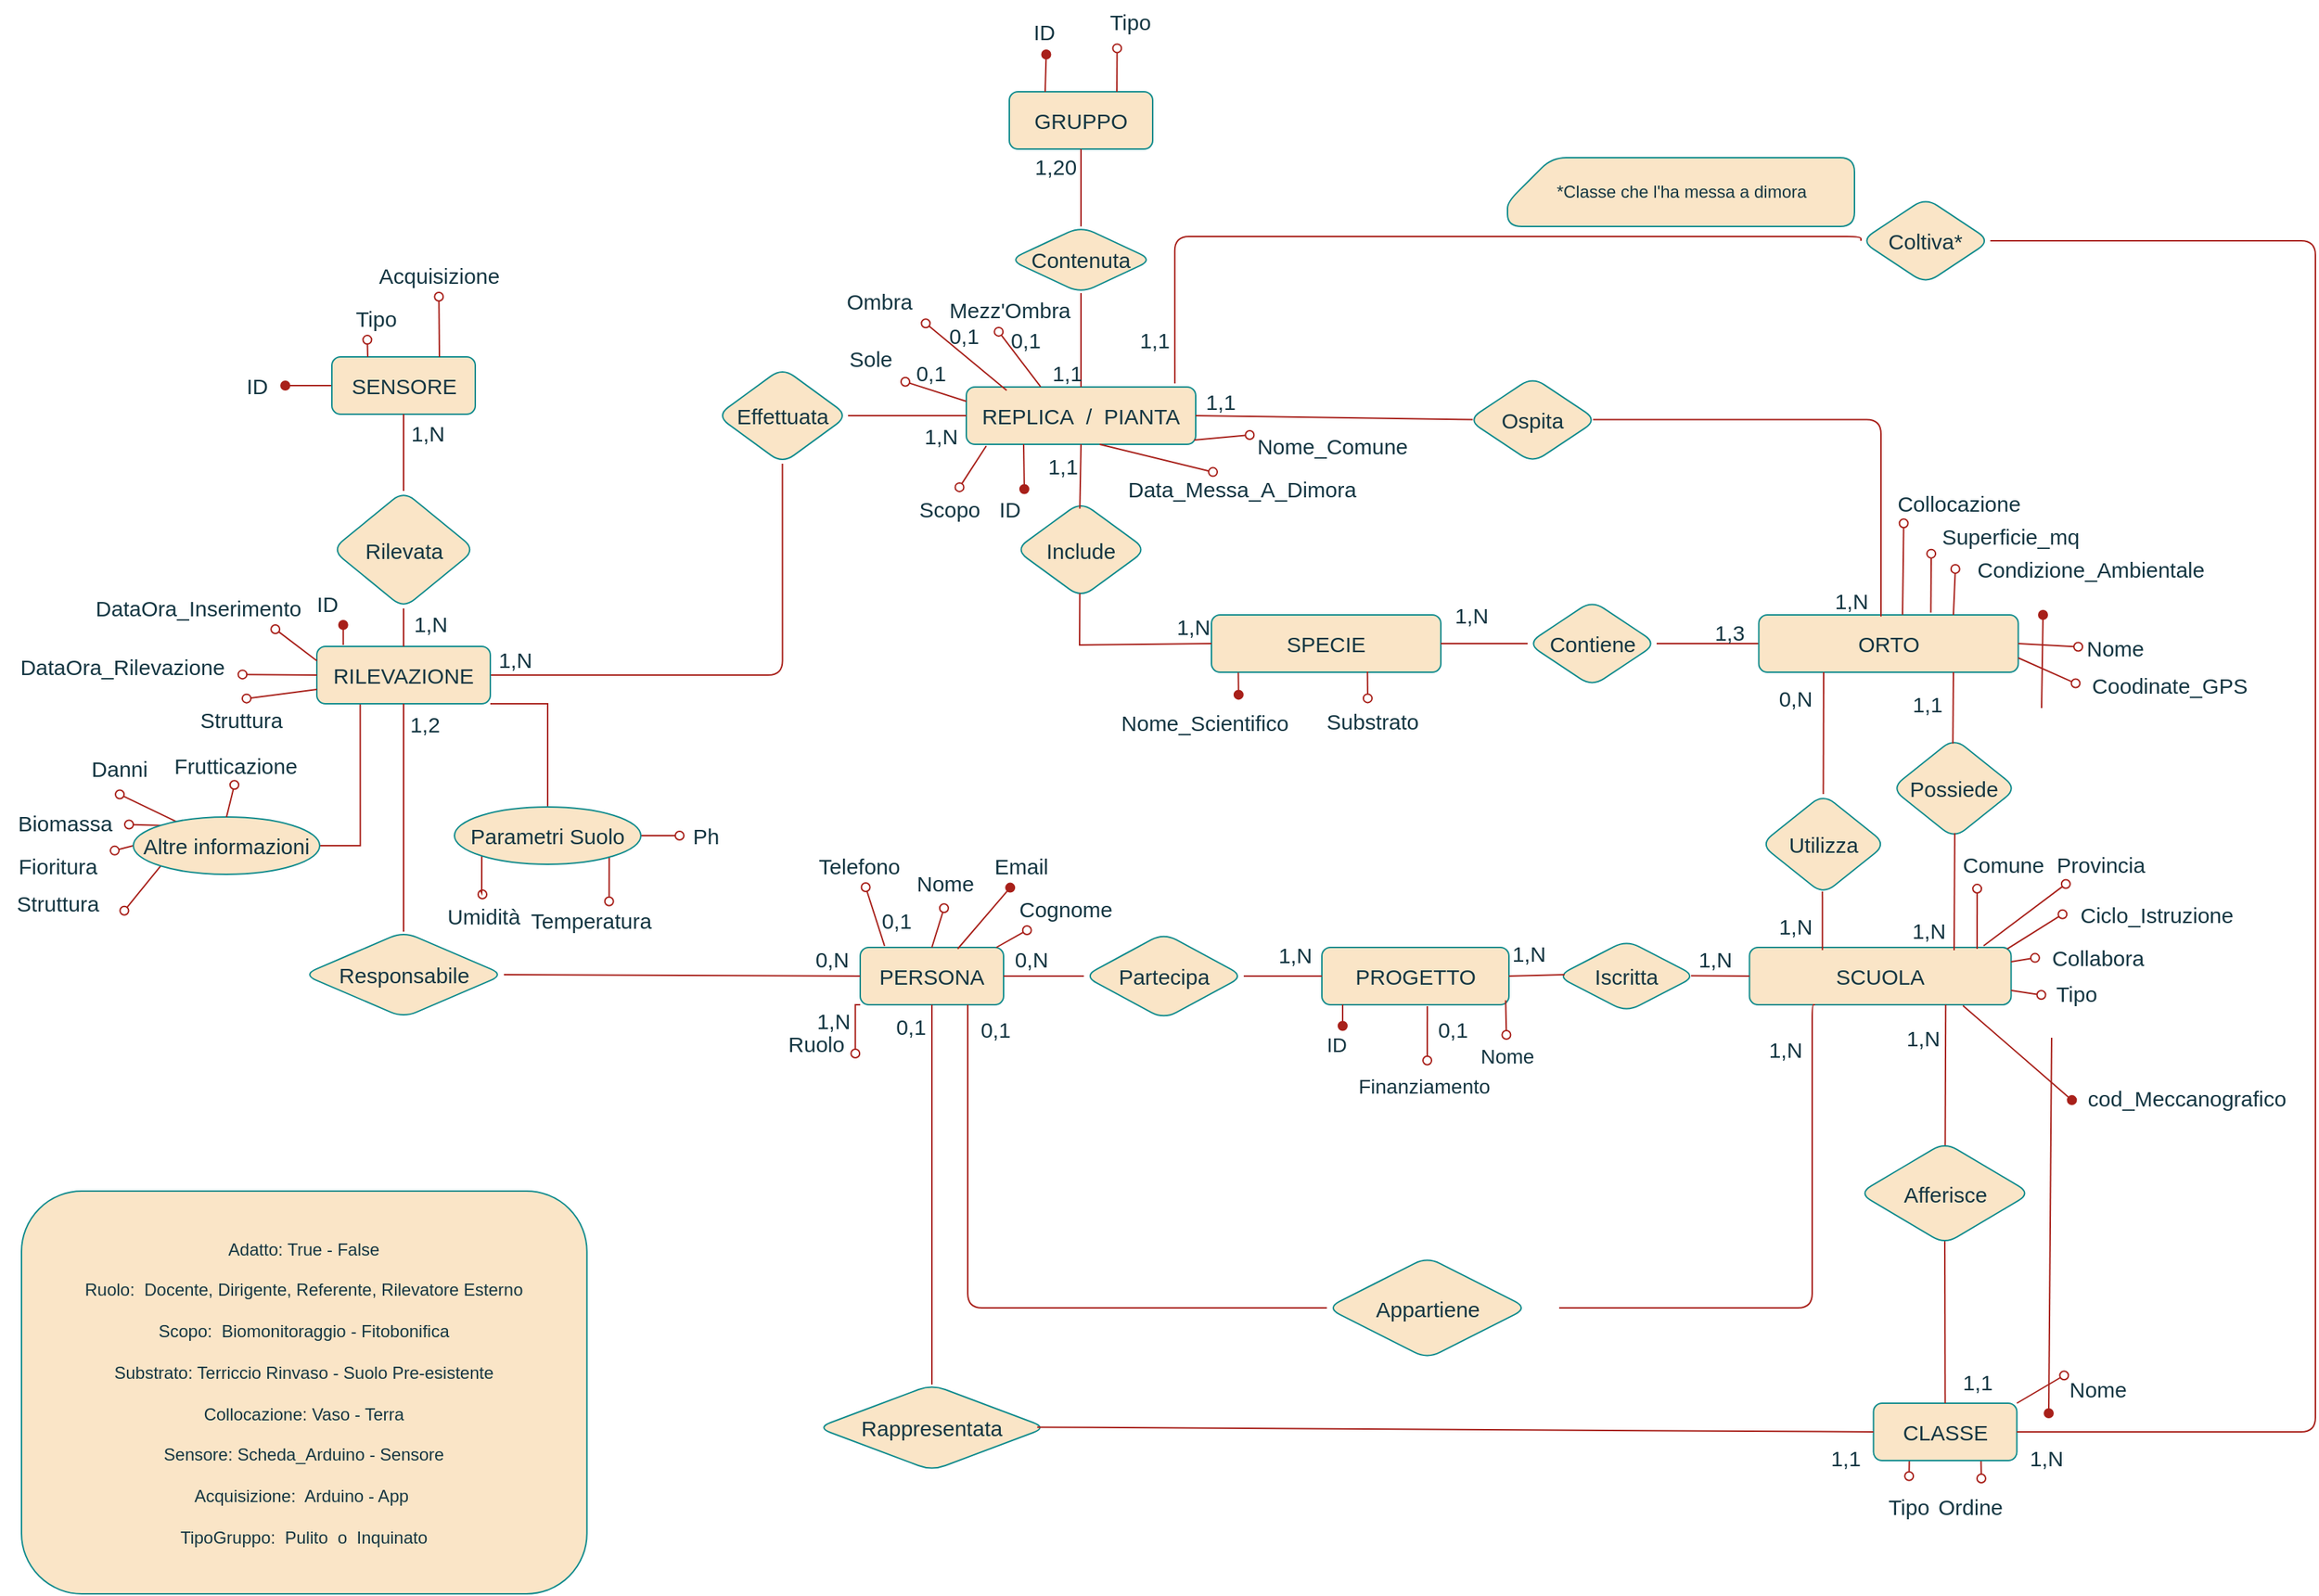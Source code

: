 <mxfile version="21.2.8" type="device">
  <diagram name="Pagina-1" id="All7uzV2OwWNBoKM_PWa">
    <mxGraphModel dx="810" dy="1638" grid="0" gridSize="10" guides="1" tooltips="1" connect="1" arrows="1" fold="1" page="1" pageScale="1" pageWidth="1654" pageHeight="1169" background="#ffffff" math="0" shadow="0">
      <root>
        <mxCell id="0" />
        <mxCell id="1" parent="0" />
        <mxCell id="IGpdcPXpx3QODBAOmaDT-8" value="SCUOLA" style="rounded=1;whiteSpace=wrap;html=1;shadow=0;glass=0;points=[[0,0,0,0,0],[0,0.25,0,0,0],[0,0.5,0,0,0],[0,0.75,0,0,0],[0,1,0,0,0],[0.25,0,0,0,0],[0.25,1,0,0,0],[0.5,0,0,0,0],[0.5,1,0,0,0],[0.75,0,0,0,0],[0.75,1,0,0,0],[1,0,0,0,0],[1,0.25,0,0,0],[1,0.5,0,0,0],[1,0.75,0,0,0],[1,1,0,0,0]];fontSize=15;labelBackgroundColor=none;fillColor=#FAE5C7;strokeColor=#0F8B8D;fontColor=#143642;" parent="1" vertex="1">
          <mxGeometry x="1226.25" y="-467" width="182.5" height="40" as="geometry" />
        </mxCell>
        <mxCell id="IGpdcPXpx3QODBAOmaDT-10" value="Partecipa" style="rhombus;whiteSpace=wrap;html=1;rounded=1;shadow=0;glass=0;fontSize=15;align=center;verticalAlign=middle;labelBackgroundColor=none;fillColor=#FAE5C7;strokeColor=#0F8B8D;fontColor=#143642;" parent="1" vertex="1">
          <mxGeometry x="762" y="-477" width="111.5" height="60" as="geometry" />
        </mxCell>
        <mxCell id="YRi1rklV5uPQbC5nY8Jo-14" style="edgeStyle=orthogonalEdgeStyle;rounded=0;orthogonalLoop=1;jettySize=auto;html=1;exitX=0;exitY=1;exitDx=0;exitDy=0;exitPerimeter=0;entryX=0.993;entryY=0.733;entryDx=0;entryDy=0;entryPerimeter=0;strokeColor=#A8201A;fontColor=default;fillColor=#FAE5C7;endArrow=oval;endFill=0;labelBackgroundColor=none;" parent="1" source="IGpdcPXpx3QODBAOmaDT-12" target="YRi1rklV5uPQbC5nY8Jo-13" edge="1">
          <mxGeometry relative="1" as="geometry" />
        </mxCell>
        <mxCell id="IGpdcPXpx3QODBAOmaDT-12" value="PERSONA" style="whiteSpace=wrap;html=1;rounded=1;shadow=0;glass=0;fontSize=15;points=[[0,0,0,0,0],[0,0.25,0,0,0],[0,0.5,0,0,0],[0,0.75,0,0,0],[0,1,0,0,0],[0.25,0,0,0,0],[0.25,1,0,0,0],[0.5,0,0,0,0],[0.5,1,0,0,0],[0.75,0,0,0,0],[0.75,1,0,0,0],[1,0,0,0,0],[1,0.25,0,0,0],[1,0.5,0,0,0],[1,0.75,0,0,0],[1,1,0,0,0]];labelBackgroundColor=none;fillColor=#FAE5C7;strokeColor=#0F8B8D;fontColor=#143642;" parent="1" vertex="1">
          <mxGeometry x="606.0" y="-467" width="100" height="40" as="geometry" />
        </mxCell>
        <mxCell id="IGpdcPXpx3QODBAOmaDT-101" value="Possiede" style="rhombus;whiteSpace=wrap;html=1;fontFamily=Helvetica;fontSize=15;labelBackgroundColor=none;rounded=1;fillColor=#FAE5C7;strokeColor=#0F8B8D;fontColor=#143642;" parent="1" vertex="1">
          <mxGeometry x="1325.25" y="-613" width="87.5" height="70" as="geometry" />
        </mxCell>
        <mxCell id="2ZxViYWchOxOmelXp1Hh-58" style="edgeStyle=none;shape=connector;rounded=1;orthogonalLoop=1;jettySize=auto;html=1;exitX=0;exitY=0.5;exitDx=0;exitDy=0;exitPerimeter=0;entryX=1;entryY=0.5;entryDx=0;entryDy=0;labelBackgroundColor=none;fontFamily=Helvetica;fontSize=15;fontColor=default;endArrow=none;endFill=0;strokeColor=#A8201A;" parent="1" source="IGpdcPXpx3QODBAOmaDT-103" target="9Mot5vRxFBjQDdBxqjVs-2" edge="1">
          <mxGeometry relative="1" as="geometry">
            <mxPoint x="2129.86" y="-39.04" as="targetPoint" />
          </mxGeometry>
        </mxCell>
        <mxCell id="IGpdcPXpx3QODBAOmaDT-103" value="ORTO" style="rounded=1;whiteSpace=wrap;html=1;shadow=0;glass=0;points=[[0,0,0,0,0],[0,0.25,0,0,0],[0,0.5,0,0,0],[0,0.75,0,0,0],[0,1,0,0,0],[0.25,0,0,0,0],[0.25,1,0,0,0],[0.5,0,0,0,0],[0.5,1,0,0,0],[0.75,0,0,0,0],[0.75,1,0,0,0],[1,0,0,0,0],[1,0.25,0,0,0],[1,0.5,0,0,0],[1,0.75,0,0,0],[1,1,0,0,0]];fontSize=15;labelBackgroundColor=none;fillColor=#FAE5C7;strokeColor=#0F8B8D;fontColor=#143642;" parent="1" vertex="1">
          <mxGeometry x="1232.75" y="-699" width="181" height="40" as="geometry" />
        </mxCell>
        <mxCell id="IGpdcPXpx3QODBAOmaDT-109" style="edgeStyle=none;shape=connector;rounded=1;orthogonalLoop=1;jettySize=auto;html=1;entryX=0.75;entryY=1;entryDx=0;entryDy=0;entryPerimeter=0;labelBackgroundColor=none;fontFamily=Helvetica;fontSize=15;fontColor=default;endArrow=none;endFill=0;exitX=0.5;exitY=1;exitDx=0;exitDy=0;strokeColor=#A8201A;" parent="1" source="2ZxViYWchOxOmelXp1Hh-26" target="IGpdcPXpx3QODBAOmaDT-8" edge="1">
          <mxGeometry relative="1" as="geometry" />
        </mxCell>
        <mxCell id="IGpdcPXpx3QODBAOmaDT-114" style="edgeStyle=none;shape=connector;rounded=1;orthogonalLoop=1;jettySize=auto;html=1;labelBackgroundColor=none;fontFamily=Helvetica;fontSize=15;fontColor=default;endArrow=oval;endFill=0;strokeColor=#A8201A;entryX=0.112;entryY=0.187;entryDx=0;entryDy=0;entryPerimeter=0;exitX=1;exitY=0;exitDx=0;exitDy=0;exitPerimeter=0;" parent="1" source="IGpdcPXpx3QODBAOmaDT-111" target="IGpdcPXpx3QODBAOmaDT-113" edge="1">
          <mxGeometry relative="1" as="geometry">
            <mxPoint x="1287" y="-103" as="sourcePoint" />
            <mxPoint x="1384" y="-75" as="targetPoint" />
            <Array as="points" />
          </mxGeometry>
        </mxCell>
        <mxCell id="IGpdcPXpx3QODBAOmaDT-118" style="edgeStyle=none;shape=connector;rounded=1;orthogonalLoop=1;jettySize=auto;html=1;labelBackgroundColor=none;fontFamily=Helvetica;fontSize=15;fontColor=default;endArrow=oval;endFill=0;strokeColor=#A8201A;exitX=0.75;exitY=1;exitDx=0;exitDy=0;exitPerimeter=0;entryX=0.614;entryY=-0.15;entryDx=0;entryDy=0;entryPerimeter=0;" parent="1" source="IGpdcPXpx3QODBAOmaDT-111" target="IGpdcPXpx3QODBAOmaDT-115" edge="1">
          <mxGeometry relative="1" as="geometry">
            <mxPoint x="1355.5" y="-159" as="sourcePoint" />
            <mxPoint x="1421" y="-11" as="targetPoint" />
            <Array as="points" />
          </mxGeometry>
        </mxCell>
        <mxCell id="IGpdcPXpx3QODBAOmaDT-120" style="edgeStyle=none;shape=connector;rounded=1;orthogonalLoop=1;jettySize=auto;html=1;exitX=0.25;exitY=1;exitDx=0;exitDy=0;exitPerimeter=0;labelBackgroundColor=none;fontFamily=Helvetica;fontSize=15;fontColor=default;endArrow=oval;endFill=0;strokeColor=#A8201A;entryX=0.517;entryY=-0.204;entryDx=0;entryDy=0;entryPerimeter=0;" parent="1" source="IGpdcPXpx3QODBAOmaDT-111" target="IGpdcPXpx3QODBAOmaDT-116" edge="1">
          <mxGeometry relative="1" as="geometry">
            <mxPoint x="1377.9" y="-157.4" as="sourcePoint" />
            <mxPoint x="1347" y="-61" as="targetPoint" />
          </mxGeometry>
        </mxCell>
        <mxCell id="IGpdcPXpx3QODBAOmaDT-111" value="CLASSE" style="rounded=1;whiteSpace=wrap;html=1;shadow=0;glass=0;points=[[0,0,0,0,0],[0,0.25,0,0,0],[0,0.5,0,0,0],[0,0.75,0,0,0],[0,1,0,0,0],[0.25,0,0,0,0],[0.25,1,0,0,0],[0.5,0,0,0,0],[0.5,1,0,0,0],[0.75,0,0,0,0],[0.75,1,0,0,0],[1,0,0,0,0],[1,0.25,0,0,0],[1,0.5,0,0,0],[1,0.75,0,0,0],[1,1,0,0,0]];fontSize=15;labelBackgroundColor=none;fillColor=#FAE5C7;strokeColor=#0F8B8D;fontColor=#143642;" parent="1" vertex="1">
          <mxGeometry x="1312.75" y="-149" width="100" height="40" as="geometry" />
        </mxCell>
        <mxCell id="IGpdcPXpx3QODBAOmaDT-113" value="Nome" style="text;html=1;align=center;verticalAlign=middle;resizable=0;points=[];autosize=1;strokeColor=none;fillColor=none;fontSize=15;fontFamily=Helvetica;labelBackgroundColor=none;rounded=1;fontColor=#143642;arcSize=50;" parent="1" vertex="1">
          <mxGeometry x="1439" y="-174" width="60" height="30" as="geometry" />
        </mxCell>
        <mxCell id="IGpdcPXpx3QODBAOmaDT-115" value="Ordine" style="text;html=1;align=center;verticalAlign=middle;resizable=0;points=[];autosize=1;strokeColor=none;fillColor=none;fontSize=15;fontFamily=Helvetica;labelBackgroundColor=none;rounded=1;fontColor=#143642;arcSize=50;" parent="1" vertex="1">
          <mxGeometry x="1345" y="-92" width="70" height="30" as="geometry" />
        </mxCell>
        <mxCell id="IGpdcPXpx3QODBAOmaDT-116" value="Tipo" style="text;html=1;align=center;verticalAlign=middle;resizable=0;points=[];autosize=1;strokeColor=none;fillColor=none;fontSize=15;fontFamily=Helvetica;labelBackgroundColor=none;rounded=1;fontColor=#143642;" parent="1" vertex="1">
          <mxGeometry x="1311.75" y="-92" width="50" height="30" as="geometry" />
        </mxCell>
        <mxCell id="9Mot5vRxFBjQDdBxqjVs-2" value="Contiene" style="rhombus;whiteSpace=wrap;html=1;fontSize=15;labelBackgroundColor=none;rounded=1;fillColor=#FAE5C7;strokeColor=#0F8B8D;fontColor=#143642;" parent="1" vertex="1">
          <mxGeometry x="1071.5" y="-709" width="90" height="60" as="geometry" />
        </mxCell>
        <mxCell id="ZCTQWjX--OK0ONbOPQjy-1" style="edgeStyle=orthogonalEdgeStyle;rounded=1;orthogonalLoop=1;jettySize=auto;html=1;entryX=1;entryY=0.5;entryDx=0;entryDy=0;entryPerimeter=0;fontFamily=Helvetica;fontSize=15;fontColor=default;endArrow=none;endFill=0;labelBackgroundColor=none;exitX=0.5;exitY=1;exitDx=0;exitDy=0;strokeColor=#A8201A;" parent="1" source="9Mot5vRxFBjQDdBxqjVs-57" target="9Mot5vRxFBjQDdBxqjVs-58" edge="1">
          <mxGeometry relative="1" as="geometry">
            <mxPoint x="1050" y="-855" as="sourcePoint" />
            <Array as="points">
              <mxPoint x="552" y="-657" />
            </Array>
          </mxGeometry>
        </mxCell>
        <mxCell id="9Mot5vRxFBjQDdBxqjVs-57" value="Effettuata" style="rhombus;whiteSpace=wrap;html=1;fontSize=15;labelBackgroundColor=none;rounded=1;fillColor=#FAE5C7;strokeColor=#0F8B8D;fontColor=#143642;" parent="1" vertex="1">
          <mxGeometry x="506.0" y="-871.5" width="91.5" height="67" as="geometry" />
        </mxCell>
        <mxCell id="TdYUr1XkgakKkLenXr9e-14" style="edgeStyle=orthogonalEdgeStyle;rounded=0;orthogonalLoop=1;jettySize=auto;html=1;exitX=0.25;exitY=1;exitDx=0;exitDy=0;exitPerimeter=0;entryX=1;entryY=0.5;entryDx=0;entryDy=0;strokeColor=#A8201A;fontColor=default;fillColor=#FAE5C7;endArrow=none;endFill=0;labelBackgroundColor=none;" parent="1" source="9Mot5vRxFBjQDdBxqjVs-58" target="YRi1rklV5uPQbC5nY8Jo-8" edge="1">
          <mxGeometry relative="1" as="geometry">
            <Array as="points" />
            <mxPoint x="143" y="-527.016" as="targetPoint" />
          </mxGeometry>
        </mxCell>
        <mxCell id="5yJj1m6lIFx6nLE_NoE7-8" style="edgeStyle=orthogonalEdgeStyle;rounded=0;orthogonalLoop=1;jettySize=auto;html=1;exitX=1;exitY=1;exitDx=0;exitDy=0;exitPerimeter=0;endArrow=none;endFill=0;labelBackgroundColor=none;strokeColor=#A8201A;fontColor=default;" edge="1" parent="1" source="9Mot5vRxFBjQDdBxqjVs-58" target="5yJj1m6lIFx6nLE_NoE7-1">
          <mxGeometry relative="1" as="geometry">
            <Array as="points">
              <mxPoint x="388" y="-637" />
            </Array>
          </mxGeometry>
        </mxCell>
        <mxCell id="9Mot5vRxFBjQDdBxqjVs-58" value="RILEVAZIONE" style="whiteSpace=wrap;html=1;rounded=1;shadow=0;glass=0;fontSize=15;points=[[0,0,0,0,0],[0,0.25,0,0,0],[0,0.5,0,0,0],[0,0.75,0,0,0],[0,1,0,0,0],[0.25,0,0,0,0],[0.25,1,0,0,0],[0.5,0,0,0,0],[0.5,1,0,0,0],[0.75,0,0,0,0],[0.75,1,0,0,0],[1,0,0,0,0],[1,0.25,0,0,0],[1,0.5,0,0,0],[1,0.75,0,0,0],[1,1,0,0,0]];movable=1;resizable=1;rotatable=1;deletable=1;editable=1;locked=0;connectable=1;labelBackgroundColor=none;fillColor=#FAE5C7;strokeColor=#0F8B8D;fontColor=#143642;" parent="1" vertex="1">
          <mxGeometry x="227" y="-677" width="121" height="40" as="geometry" />
        </mxCell>
        <mxCell id="9Mot5vRxFBjQDdBxqjVs-64" value="&lt;font style=&quot;font-size: 12px;&quot;&gt;Adatto: True - False&lt;br&gt;&lt;br&gt;Ruolo:&amp;nbsp; Docente, Dirigente, Referente, Rilevatore Esterno&lt;br&gt;&lt;br&gt;Scopo:&amp;nbsp; Biomonitoraggio - Fitobonifica&lt;br&gt;&lt;br&gt;Substrato: Terriccio Rinvaso - Suolo Pre-esistente&lt;br&gt;&lt;br&gt;Collocazione: Vaso - Terra&lt;br&gt;&lt;br&gt;Sensore: Scheda_Arduino - Sensore&lt;br&gt;&lt;br&gt;Acquisizione:&amp;nbsp; Arduino - App&amp;nbsp;&lt;br&gt;&lt;br&gt;TipoGruppo:&amp;nbsp; Pulito&amp;nbsp; o&amp;nbsp; Inquinato&lt;/font&gt;" style="rounded=1;whiteSpace=wrap;html=1;fontFamily=Helvetica;fontSize=11;labelBackgroundColor=none;fillColor=#FAE5C7;strokeColor=#0F8B8D;fontColor=#143642;" parent="1" vertex="1">
          <mxGeometry x="21" y="-297" width="394.38" height="281" as="geometry" />
        </mxCell>
        <mxCell id="9Mot5vRxFBjQDdBxqjVs-78" value="Rappresentata" style="rhombus;whiteSpace=wrap;html=1;rounded=1;shadow=0;glass=0;fontSize=15;align=center;verticalAlign=middle;labelBackgroundColor=none;fillColor=#FAE5C7;strokeColor=#0F8B8D;fontColor=#143642;" parent="1" vertex="1">
          <mxGeometry x="576" y="-162" width="160" height="60" as="geometry" />
        </mxCell>
        <mxCell id="9Mot5vRxFBjQDdBxqjVs-86" value="Responsabile" style="rhombus;whiteSpace=wrap;html=1;fontSize=15;labelBackgroundColor=none;rounded=1;fillColor=#FAE5C7;strokeColor=#0F8B8D;fontColor=#143642;" parent="1" vertex="1">
          <mxGeometry x="217.5" y="-478" width="140" height="60" as="geometry" />
        </mxCell>
        <mxCell id="TdYUr1XkgakKkLenXr9e-53" style="edgeStyle=orthogonalEdgeStyle;rounded=0;orthogonalLoop=1;jettySize=auto;html=1;exitX=0;exitY=0.5;exitDx=0;exitDy=0;exitPerimeter=0;strokeColor=#A8201A;fontColor=default;fillColor=#FAE5C7;endArrow=oval;endFill=1;labelBackgroundColor=none;" parent="1" source="9Mot5vRxFBjQDdBxqjVs-103" target="KA5vXZ2nPaFK-a-9JE_G-93" edge="1">
          <mxGeometry relative="1" as="geometry" />
        </mxCell>
        <mxCell id="9Mot5vRxFBjQDdBxqjVs-103" value="SENSORE" style="whiteSpace=wrap;html=1;rounded=1;shadow=0;glass=0;fontSize=15;points=[[0,0,0,0,0],[0,0.25,0,0,0],[0,0.5,0,0,0],[0,0.75,0,0,0],[0,1,0,0,0],[0.25,0,0,0,0],[0.25,1,0,0,0],[0.5,0,0,0,0],[0.5,1,0,0,0],[0.75,0,0,0,0],[0.75,1,0,0,0],[1,0,0,0,0],[1,0.25,0,0,0],[1,0.5,0,0,0],[1,0.75,0,0,0],[1,1,0,0,0]];movable=1;resizable=1;rotatable=1;deletable=1;editable=1;locked=0;connectable=1;labelBackgroundColor=none;fillColor=#FAE5C7;strokeColor=#0F8B8D;fontColor=#143642;" parent="1" vertex="1">
          <mxGeometry x="237.5" y="-879" width="100" height="40" as="geometry" />
        </mxCell>
        <mxCell id="9Mot5vRxFBjQDdBxqjVs-104" value="Rilevata" style="rhombus;whiteSpace=wrap;html=1;rounded=1;shadow=0;glass=0;fontSize=15;align=center;labelBackgroundColor=none;fillColor=#FAE5C7;strokeColor=#0F8B8D;fontColor=#143642;" parent="1" vertex="1">
          <mxGeometry x="237.5" y="-785.5" width="100" height="82" as="geometry" />
        </mxCell>
        <mxCell id="2ZxViYWchOxOmelXp1Hh-9" value="Utilizza" style="rhombus;whiteSpace=wrap;html=1;fontFamily=Helvetica;fontSize=15;labelBackgroundColor=none;rounded=1;fillColor=#FAE5C7;strokeColor=#0F8B8D;fontColor=#143642;" parent="1" vertex="1">
          <mxGeometry x="1234" y="-574" width="87.5" height="70" as="geometry" />
        </mxCell>
        <mxCell id="2ZxViYWchOxOmelXp1Hh-26" value="Afferisce" style="rhombus;whiteSpace=wrap;html=1;fontFamily=Helvetica;fontSize=15;align=center;verticalAlign=middle;labelBackgroundColor=none;rounded=1;fillColor=#FAE5C7;strokeColor=#0F8B8D;fontColor=#143642;" parent="1" vertex="1">
          <mxGeometry x="1302.5" y="-331" width="120" height="71" as="geometry" />
        </mxCell>
        <mxCell id="2ZxViYWchOxOmelXp1Hh-27" value="Iscritta" style="rhombus;whiteSpace=wrap;html=1;fontFamily=Helvetica;fontSize=15;align=center;verticalAlign=middle;labelBackgroundColor=none;rounded=1;fillColor=#FAE5C7;strokeColor=#0F8B8D;fontColor=#143642;" parent="1" vertex="1">
          <mxGeometry x="1092" y="-472" width="97" height="50" as="geometry" />
        </mxCell>
        <mxCell id="2ZxViYWchOxOmelXp1Hh-42" value="SPECIE" style="rounded=1;whiteSpace=wrap;html=1;shadow=0;glass=0;points=[[0,0,0,0,0],[0,0.25,0,0,0],[0,0.5,0,0,0],[0,0.75,0,0,0],[0,1,0,0,0],[0.25,0,0,0,0],[0.25,1,0,0,0],[0.5,0,0,0,0],[0.5,1,0,0,0],[0.75,0,0,0,0],[0.75,1,0,0,0],[1,0,0,0,0],[1,0.25,0,0,0],[1,0.5,0,0,0],[1,0.75,0,0,0],[1,1,0,0,0]];fontSize=15;labelBackgroundColor=none;fillColor=#FAE5C7;strokeColor=#0F8B8D;fontColor=#143642;" parent="1" vertex="1">
          <mxGeometry x="851.0" y="-699" width="160" height="40" as="geometry" />
        </mxCell>
        <mxCell id="2ZxViYWchOxOmelXp1Hh-57" style="edgeStyle=none;shape=connector;rounded=1;orthogonalLoop=1;jettySize=auto;html=1;exitX=0.5;exitY=1;exitDx=0;exitDy=0;labelBackgroundColor=none;fontFamily=Helvetica;fontSize=15;fontColor=default;endArrow=oval;endFill=0;strokeColor=#A8201A;" parent="1" source="9Mot5vRxFBjQDdBxqjVs-104" target="9Mot5vRxFBjQDdBxqjVs-104" edge="1">
          <mxGeometry relative="1" as="geometry" />
        </mxCell>
        <mxCell id="2ZxViYWchOxOmelXp1Hh-59" value="GRUPPO" style="whiteSpace=wrap;html=1;rounded=1;shadow=0;glass=0;fontSize=15;points=[[0,0,0,0,0],[0,0.25,0,0,0],[0,0.5,0,0,0],[0,0.75,0,0,0],[0,1,0,0,0],[0.25,0,0,0,0],[0.25,1,0,0,0],[0.5,0,0,0,0],[0.5,1,0,0,0],[0.75,0,0,0,0],[0.75,1,0,0,0],[1,0,0,0,0],[1,0.25,0,0,0],[1,0.5,0,0,0],[1,0.75,0,0,0],[1,1,0,0,0]];movable=1;resizable=1;rotatable=1;deletable=1;editable=1;locked=0;connectable=1;labelBackgroundColor=none;fillColor=#FAE5C7;strokeColor=#0F8B8D;fontColor=#143642;" parent="1" vertex="1">
          <mxGeometry x="710" y="-1064" width="100" height="40" as="geometry" />
        </mxCell>
        <mxCell id="2ZxViYWchOxOmelXp1Hh-60" value="Contenuta" style="rhombus;whiteSpace=wrap;html=1;fontSize=15;labelBackgroundColor=none;rounded=1;fillColor=#FAE5C7;strokeColor=#0F8B8D;fontColor=#143642;" parent="1" vertex="1">
          <mxGeometry x="710.0" y="-970" width="100" height="46.5" as="geometry" />
        </mxCell>
        <mxCell id="Dx_CMPOLSW68eJcPcujk-1" value="Appartiene" style="rhombus;whiteSpace=wrap;html=1;fontFamily=Helvetica;fontSize=15;align=center;verticalAlign=middle;labelBackgroundColor=none;rounded=1;fillColor=#FAE5C7;strokeColor=#0F8B8D;fontColor=#143642;" parent="1" vertex="1">
          <mxGeometry x="931.5" y="-251" width="140" height="71" as="geometry" />
        </mxCell>
        <mxCell id="Dx_CMPOLSW68eJcPcujk-4" style="edgeStyle=orthogonalEdgeStyle;rounded=1;orthogonalLoop=1;jettySize=auto;html=1;exitX=0.5;exitY=1;exitDx=0;exitDy=0;labelBackgroundColor=none;strokeColor=#A8201A;fontColor=default;" parent="1" edge="1">
          <mxGeometry relative="1" as="geometry">
            <mxPoint x="1023.5" y="-180" as="sourcePoint" />
            <mxPoint x="1023.5" y="-180" as="targetPoint" />
          </mxGeometry>
        </mxCell>
        <mxCell id="Dx_CMPOLSW68eJcPcujk-12" value="REPLICA&amp;nbsp; /&amp;nbsp; PIANTA" style="rounded=1;whiteSpace=wrap;html=1;shadow=0;glass=0;points=[[0,0,0,0,0],[0,0.25,0,0,0],[0,0.5,0,0,0],[0,0.75,0,0,0],[0,1,0,0,0],[0.25,0,0,0,0],[0.25,1,0,0,0],[0.5,0,0,0,0],[0.5,1,0,0,0],[0.75,0,0,0,0],[0.75,1,0,0,0],[1,0,0,0,0],[1,0.25,0,0,0],[1,0.5,0,0,0],[1,0.75,0,0,0],[1,1,0,0,0]];fontSize=15;labelBackgroundColor=none;fillColor=#FAE5C7;strokeColor=#0F8B8D;fontColor=#143642;" parent="1" vertex="1">
          <mxGeometry x="680.0" y="-858" width="160" height="40" as="geometry" />
        </mxCell>
        <mxCell id="Dx_CMPOLSW68eJcPcujk-19" value="Include" style="rhombus;whiteSpace=wrap;html=1;fontSize=15;labelBackgroundColor=none;rounded=1;fillColor=#FAE5C7;strokeColor=#0F8B8D;fontColor=#143642;" parent="1" vertex="1">
          <mxGeometry x="714.25" y="-778" width="91.5" height="67" as="geometry" />
        </mxCell>
        <mxCell id="Dx_CMPOLSW68eJcPcujk-28" value="Ospita" style="rhombus;whiteSpace=wrap;html=1;fontSize=15;labelBackgroundColor=none;rounded=1;fillColor=#FAE5C7;strokeColor=#0F8B8D;fontColor=#143642;" parent="1" vertex="1">
          <mxGeometry x="1030" y="-865" width="90" height="60" as="geometry" />
        </mxCell>
        <mxCell id="Dx_CMPOLSW68eJcPcujk-40" value="Coltiva*" style="rhombus;whiteSpace=wrap;html=1;fontSize=15;labelBackgroundColor=none;rounded=1;fillColor=#FAE5C7;strokeColor=#0F8B8D;fontColor=#143642;" parent="1" vertex="1">
          <mxGeometry x="1304" y="-990" width="90.25" height="60" as="geometry" />
        </mxCell>
        <mxCell id="77c9ratOZqriTQwKT7vz-7" value="*Classe che l&#39;ha messa a dimora" style="shape=card;whiteSpace=wrap;html=1;size=31;rounded=1;labelBackgroundColor=none;fillColor=#FAE5C7;strokeColor=#0F8B8D;fontColor=#143642;" parent="1" vertex="1">
          <mxGeometry x="1057.5" y="-1018" width="242" height="48" as="geometry" />
        </mxCell>
        <mxCell id="77c9ratOZqriTQwKT7vz-8" style="edgeStyle=orthogonalEdgeStyle;rounded=1;orthogonalLoop=1;jettySize=auto;html=1;exitX=0.5;exitY=1;exitDx=0;exitDy=0;exitPerimeter=0;labelBackgroundColor=none;strokeColor=#A8201A;fontColor=default;" parent="1" source="77c9ratOZqriTQwKT7vz-7" target="77c9ratOZqriTQwKT7vz-7" edge="1">
          <mxGeometry relative="1" as="geometry" />
        </mxCell>
        <mxCell id="KA5vXZ2nPaFK-a-9JE_G-16" value="" style="endArrow=none;html=1;rounded=0;entryX=0.5;entryY=1;entryDx=0;entryDy=0;exitX=0.5;exitY=0;exitDx=0;exitDy=0;exitPerimeter=0;labelBackgroundColor=none;strokeColor=#A8201A;fontColor=default;" parent="1" source="IGpdcPXpx3QODBAOmaDT-111" target="2ZxViYWchOxOmelXp1Hh-26" edge="1">
          <mxGeometry width="50" height="50" relative="1" as="geometry">
            <mxPoint x="1318" y="-173" as="sourcePoint" />
            <mxPoint x="1050" y="-442" as="targetPoint" />
          </mxGeometry>
        </mxCell>
        <mxCell id="KA5vXZ2nPaFK-a-9JE_G-18" value="" style="endArrow=none;html=1;rounded=0;entryX=0;entryY=0.5;entryDx=0;entryDy=0;entryPerimeter=0;exitX=1;exitY=0.5;exitDx=0;exitDy=0;labelBackgroundColor=none;strokeColor=#A8201A;fontColor=default;" parent="1" source="9Mot5vRxFBjQDdBxqjVs-86" target="IGpdcPXpx3QODBAOmaDT-12" edge="1">
          <mxGeometry width="50" height="50" relative="1" as="geometry">
            <mxPoint x="1169" y="-342" as="sourcePoint" />
            <mxPoint x="1219" y="-392" as="targetPoint" />
          </mxGeometry>
        </mxCell>
        <mxCell id="KA5vXZ2nPaFK-a-9JE_G-20" value="" style="endArrow=none;html=1;rounded=0;entryX=0;entryY=0.5;entryDx=0;entryDy=0;exitX=1;exitY=0.5;exitDx=0;exitDy=0;exitPerimeter=0;labelBackgroundColor=none;strokeColor=#A8201A;fontColor=default;" parent="1" source="2ZxViYWchOxOmelXp1Hh-42" target="9Mot5vRxFBjQDdBxqjVs-2" edge="1">
          <mxGeometry width="50" height="50" relative="1" as="geometry">
            <mxPoint x="886" y="-1005" as="sourcePoint" />
            <mxPoint x="936" y="-1055" as="targetPoint" />
          </mxGeometry>
        </mxCell>
        <mxCell id="KA5vXZ2nPaFK-a-9JE_G-21" value="" style="endArrow=none;html=1;rounded=0;entryX=0;entryY=0.5;entryDx=0;entryDy=0;entryPerimeter=0;exitX=0.959;exitY=0.495;exitDx=0;exitDy=0;labelBackgroundColor=none;strokeColor=#A8201A;fontColor=default;exitPerimeter=0;" parent="1" source="9Mot5vRxFBjQDdBxqjVs-78" target="IGpdcPXpx3QODBAOmaDT-111" edge="1">
          <mxGeometry width="50" height="50" relative="1" as="geometry">
            <mxPoint x="886" y="-504" as="sourcePoint" />
            <mxPoint x="936" y="-554" as="targetPoint" />
          </mxGeometry>
        </mxCell>
        <mxCell id="KA5vXZ2nPaFK-a-9JE_G-23" value="" style="endArrow=none;html=1;rounded=0;entryX=0;entryY=0.5;entryDx=0;entryDy=0;entryPerimeter=0;exitX=0.964;exitY=0.496;exitDx=0;exitDy=0;labelBackgroundColor=none;strokeColor=#A8201A;fontColor=default;exitPerimeter=0;" parent="1" source="2ZxViYWchOxOmelXp1Hh-27" target="IGpdcPXpx3QODBAOmaDT-8" edge="1">
          <mxGeometry width="50" height="50" relative="1" as="geometry">
            <mxPoint x="814" y="-461" as="sourcePoint" />
            <mxPoint x="1258" y="-375" as="targetPoint" />
            <Array as="points" />
          </mxGeometry>
        </mxCell>
        <mxCell id="2ZxViYWchOxOmelXp1Hh-18" value="PROGETTO" style="rounded=1;whiteSpace=wrap;html=1;shadow=0;glass=0;points=[[0,0,0,0,0],[0,0.25,0,0,0],[0,0.5,0,0,0],[0,0.75,0,0,0],[0,1,0,0,0],[0.25,0,0,0,0],[0.25,1,0,0,0],[0.5,0,0,0,0],[0.5,1,0,0,0],[0.75,0,0,0,0],[0.75,1,0,0,0],[1,0,0,0,0],[1,0.25,0,0,0],[1,0.5,0,0,0],[1,0.75,0,0,0],[1,1,0,0,0]];fontSize=15;labelBackgroundColor=none;fillColor=#FAE5C7;strokeColor=#0F8B8D;fontColor=#143642;" parent="1" vertex="1">
          <mxGeometry x="928" y="-467" width="130.5" height="40" as="geometry" />
        </mxCell>
        <mxCell id="KA5vXZ2nPaFK-a-9JE_G-28" value="" style="endArrow=none;html=1;rounded=0;entryX=0;entryY=0.5;entryDx=0;entryDy=0;entryPerimeter=0;exitX=1;exitY=0.5;exitDx=0;exitDy=0;labelBackgroundColor=none;strokeColor=#A8201A;fontColor=default;" parent="1" source="IGpdcPXpx3QODBAOmaDT-10" target="2ZxViYWchOxOmelXp1Hh-18" edge="1">
          <mxGeometry width="50" height="50" relative="1" as="geometry">
            <mxPoint x="1082" y="-451" as="sourcePoint" />
            <mxPoint x="1132" y="-501" as="targetPoint" />
          </mxGeometry>
        </mxCell>
        <mxCell id="KA5vXZ2nPaFK-a-9JE_G-29" value="" style="endArrow=none;html=1;rounded=0;entryX=1;entryY=0.5;entryDx=0;entryDy=0;entryPerimeter=0;exitX=0;exitY=0.5;exitDx=0;exitDy=0;labelBackgroundColor=none;strokeColor=#A8201A;fontColor=default;" parent="1" source="IGpdcPXpx3QODBAOmaDT-10" target="IGpdcPXpx3QODBAOmaDT-12" edge="1">
          <mxGeometry width="50" height="50" relative="1" as="geometry">
            <mxPoint x="1082" y="-451" as="sourcePoint" />
            <mxPoint x="1132" y="-501" as="targetPoint" />
          </mxGeometry>
        </mxCell>
        <mxCell id="KA5vXZ2nPaFK-a-9JE_G-30" value="" style="endArrow=none;html=1;rounded=0;entryX=0.5;entryY=1;entryDx=0;entryDy=0;entryPerimeter=0;exitX=0.5;exitY=0;exitDx=0;exitDy=0;labelBackgroundColor=none;strokeColor=#A8201A;fontColor=default;" parent="1" source="9Mot5vRxFBjQDdBxqjVs-104" target="9Mot5vRxFBjQDdBxqjVs-103" edge="1">
          <mxGeometry width="50" height="50" relative="1" as="geometry">
            <mxPoint x="1082" y="-823" as="sourcePoint" />
            <mxPoint x="1132" y="-873" as="targetPoint" />
          </mxGeometry>
        </mxCell>
        <mxCell id="KA5vXZ2nPaFK-a-9JE_G-31" value="" style="endArrow=none;html=1;rounded=0;exitX=0.5;exitY=0;exitDx=0;exitDy=0;exitPerimeter=0;entryX=0.5;entryY=1;entryDx=0;entryDy=0;labelBackgroundColor=none;strokeColor=#A8201A;fontColor=default;" parent="1" source="9Mot5vRxFBjQDdBxqjVs-58" target="9Mot5vRxFBjQDdBxqjVs-104" edge="1">
          <mxGeometry width="50" height="50" relative="1" as="geometry">
            <mxPoint x="1082" y="-823" as="sourcePoint" />
            <mxPoint x="1132" y="-873" as="targetPoint" />
          </mxGeometry>
        </mxCell>
        <mxCell id="KA5vXZ2nPaFK-a-9JE_G-33" value="" style="endArrow=none;html=1;rounded=0;entryX=0;entryY=0.5;entryDx=0;entryDy=0;entryPerimeter=0;exitX=1;exitY=0.5;exitDx=0;exitDy=0;labelBackgroundColor=none;strokeColor=#A8201A;fontColor=default;" parent="1" source="9Mot5vRxFBjQDdBxqjVs-57" target="Dx_CMPOLSW68eJcPcujk-12" edge="1">
          <mxGeometry width="50" height="50" relative="1" as="geometry">
            <mxPoint x="1082" y="-823" as="sourcePoint" />
            <mxPoint x="1132" y="-873" as="targetPoint" />
          </mxGeometry>
        </mxCell>
        <mxCell id="KA5vXZ2nPaFK-a-9JE_G-34" value="" style="endArrow=none;html=1;rounded=0;exitX=0.5;exitY=0;exitDx=0;exitDy=0;entryX=0.5;entryY=1;entryDx=0;entryDy=0;entryPerimeter=0;strokeColor=#A8201A;labelBackgroundColor=none;fontColor=default;" parent="1" source="9Mot5vRxFBjQDdBxqjVs-78" target="IGpdcPXpx3QODBAOmaDT-12" edge="1">
          <mxGeometry width="50" height="50" relative="1" as="geometry">
            <mxPoint x="764" y="-283" as="sourcePoint" />
            <mxPoint x="814" y="-333" as="targetPoint" />
          </mxGeometry>
        </mxCell>
        <mxCell id="KA5vXZ2nPaFK-a-9JE_G-35" value="" style="endArrow=none;html=1;rounded=0;entryX=0;entryY=0.5;entryDx=0;entryDy=0;entryPerimeter=0;exitX=0.491;exitY=0.955;exitDx=0;exitDy=0;labelBackgroundColor=none;strokeColor=#A8201A;fontColor=default;exitPerimeter=0;" parent="1" source="Dx_CMPOLSW68eJcPcujk-19" target="2ZxViYWchOxOmelXp1Hh-42" edge="1">
          <mxGeometry width="50" height="50" relative="1" as="geometry">
            <mxPoint x="764" y="-949" as="sourcePoint" />
            <mxPoint x="814" y="-999" as="targetPoint" />
            <Array as="points">
              <mxPoint x="759" y="-678" />
            </Array>
          </mxGeometry>
        </mxCell>
        <mxCell id="KA5vXZ2nPaFK-a-9JE_G-36" value="" style="endArrow=none;html=1;rounded=0;entryX=0.491;entryY=0.072;entryDx=0;entryDy=0;exitX=0.5;exitY=1;exitDx=0;exitDy=0;exitPerimeter=0;labelBackgroundColor=none;strokeColor=#A8201A;fontColor=default;entryPerimeter=0;" parent="1" source="Dx_CMPOLSW68eJcPcujk-12" target="Dx_CMPOLSW68eJcPcujk-19" edge="1">
          <mxGeometry width="50" height="50" relative="1" as="geometry">
            <mxPoint x="764" y="-949" as="sourcePoint" />
            <mxPoint x="814" y="-999" as="targetPoint" />
          </mxGeometry>
        </mxCell>
        <mxCell id="KA5vXZ2nPaFK-a-9JE_G-38" value="" style="endArrow=none;html=1;rounded=0;exitX=0.036;exitY=0.496;exitDx=0;exitDy=0;entryX=1;entryY=0.5;entryDx=0;entryDy=0;entryPerimeter=0;labelBackgroundColor=none;strokeColor=#A8201A;fontColor=default;exitPerimeter=0;" parent="1" source="Dx_CMPOLSW68eJcPcujk-28" target="Dx_CMPOLSW68eJcPcujk-12" edge="1">
          <mxGeometry width="50" height="50" relative="1" as="geometry">
            <mxPoint x="764" y="-1100" as="sourcePoint" />
            <mxPoint x="814" y="-1150" as="targetPoint" />
          </mxGeometry>
        </mxCell>
        <mxCell id="KA5vXZ2nPaFK-a-9JE_G-39" style="edgeStyle=orthogonalEdgeStyle;rounded=1;orthogonalLoop=1;jettySize=auto;html=1;entryX=0.968;entryY=0.496;entryDx=0;entryDy=0;fontFamily=Helvetica;fontSize=15;fontColor=default;endArrow=none;endFill=0;labelBackgroundColor=none;strokeColor=#A8201A;exitX=0.471;exitY=0.029;exitDx=0;exitDy=0;exitPerimeter=0;entryPerimeter=0;" parent="1" source="IGpdcPXpx3QODBAOmaDT-103" target="Dx_CMPOLSW68eJcPcujk-28" edge="1">
          <mxGeometry relative="1" as="geometry">
            <mxPoint x="1441" y="-1528" as="sourcePoint" />
            <mxPoint x="1285" y="-1241" as="targetPoint" />
            <Array as="points">
              <mxPoint x="1318" y="-835" />
            </Array>
          </mxGeometry>
        </mxCell>
        <mxCell id="KA5vXZ2nPaFK-a-9JE_G-40" value="" style="endArrow=none;html=1;rounded=0;entryX=0.5;entryY=1;entryDx=0;entryDy=0;entryPerimeter=0;exitX=0.5;exitY=0;exitDx=0;exitDy=0;labelBackgroundColor=none;strokeColor=#A8201A;fontColor=default;" parent="1" source="2ZxViYWchOxOmelXp1Hh-60" target="2ZxViYWchOxOmelXp1Hh-59" edge="1">
          <mxGeometry width="50" height="50" relative="1" as="geometry">
            <mxPoint x="1174" y="-673" as="sourcePoint" />
            <mxPoint x="1224" y="-723" as="targetPoint" />
          </mxGeometry>
        </mxCell>
        <mxCell id="KA5vXZ2nPaFK-a-9JE_G-41" value="" style="endArrow=none;html=1;rounded=0;entryX=0.5;entryY=1;entryDx=0;entryDy=0;exitX=0.5;exitY=0;exitDx=0;exitDy=0;exitPerimeter=0;labelBackgroundColor=none;strokeColor=#A8201A;fontColor=default;" parent="1" source="Dx_CMPOLSW68eJcPcujk-12" target="2ZxViYWchOxOmelXp1Hh-60" edge="1">
          <mxGeometry width="50" height="50" relative="1" as="geometry">
            <mxPoint x="1174" y="-939" as="sourcePoint" />
            <mxPoint x="1224" y="-989" as="targetPoint" />
          </mxGeometry>
        </mxCell>
        <mxCell id="KA5vXZ2nPaFK-a-9JE_G-42" value="" style="endArrow=none;html=1;rounded=0;entryX=0.25;entryY=1;entryDx=0;entryDy=0;entryPerimeter=0;exitX=0.5;exitY=0;exitDx=0;exitDy=0;labelBackgroundColor=none;strokeColor=#A8201A;fontColor=default;" parent="1" source="2ZxViYWchOxOmelXp1Hh-9" target="IGpdcPXpx3QODBAOmaDT-103" edge="1">
          <mxGeometry width="50" height="50" relative="1" as="geometry">
            <mxPoint x="1136" y="-758" as="sourcePoint" />
            <mxPoint x="1186" y="-808" as="targetPoint" />
          </mxGeometry>
        </mxCell>
        <mxCell id="KA5vXZ2nPaFK-a-9JE_G-44" value="" style="endArrow=none;html=1;rounded=0;exitX=0.493;exitY=0.971;exitDx=0;exitDy=0;labelBackgroundColor=none;strokeColor=#A8201A;fontColor=default;entryX=0.279;entryY=0.048;entryDx=0;entryDy=0;entryPerimeter=0;exitPerimeter=0;" parent="1" source="2ZxViYWchOxOmelXp1Hh-9" target="IGpdcPXpx3QODBAOmaDT-8" edge="1">
          <mxGeometry width="50" height="50" relative="1" as="geometry">
            <mxPoint x="1136" y="-758" as="sourcePoint" />
            <mxPoint x="1278" y="-468" as="targetPoint" />
          </mxGeometry>
        </mxCell>
        <mxCell id="KA5vXZ2nPaFK-a-9JE_G-47" value="" style="endArrow=none;html=1;rounded=0;entryX=0.505;entryY=0.947;entryDx=0;entryDy=0;labelBackgroundColor=none;strokeColor=#A8201A;fontColor=default;entryPerimeter=0;" parent="1" target="IGpdcPXpx3QODBAOmaDT-101" edge="1">
          <mxGeometry width="50" height="50" relative="1" as="geometry">
            <mxPoint x="1369" y="-465" as="sourcePoint" />
            <mxPoint x="1186" y="-808" as="targetPoint" />
          </mxGeometry>
        </mxCell>
        <mxCell id="KA5vXZ2nPaFK-a-9JE_G-49" value="" style="endArrow=none;html=1;rounded=0;entryX=0.49;entryY=0.053;entryDx=0;entryDy=0;exitX=0.75;exitY=1;exitDx=0;exitDy=0;exitPerimeter=0;labelBackgroundColor=none;strokeColor=#A8201A;fontColor=default;entryPerimeter=0;" parent="1" source="IGpdcPXpx3QODBAOmaDT-103" target="IGpdcPXpx3QODBAOmaDT-101" edge="1">
          <mxGeometry width="50" height="50" relative="1" as="geometry">
            <mxPoint x="1136" y="-758" as="sourcePoint" />
            <mxPoint x="1186" y="-808" as="targetPoint" />
          </mxGeometry>
        </mxCell>
        <mxCell id="KA5vXZ2nPaFK-a-9JE_G-50" value="" style="endArrow=none;html=1;rounded=0;exitX=1;exitY=0.5;exitDx=0;exitDy=0;exitPerimeter=0;entryX=0.055;entryY=0.479;entryDx=0;entryDy=0;labelBackgroundColor=none;strokeColor=#A8201A;fontColor=default;entryPerimeter=0;" parent="1" source="2ZxViYWchOxOmelXp1Hh-18" target="2ZxViYWchOxOmelXp1Hh-27" edge="1">
          <mxGeometry width="50" height="50" relative="1" as="geometry">
            <mxPoint x="1093.5" y="-447" as="sourcePoint" />
            <mxPoint x="1359" y="-811" as="targetPoint" />
          </mxGeometry>
        </mxCell>
        <mxCell id="KA5vXZ2nPaFK-a-9JE_G-52" style="edgeStyle=orthogonalEdgeStyle;rounded=1;orthogonalLoop=1;jettySize=auto;html=1;entryX=0.909;entryY=-0.062;entryDx=0;entryDy=0;entryPerimeter=0;fontFamily=Helvetica;fontSize=15;fontColor=default;endArrow=none;endFill=0;labelBackgroundColor=none;exitX=0;exitY=0.5;exitDx=0;exitDy=0;strokeColor=#A8201A;" parent="1" source="Dx_CMPOLSW68eJcPcujk-40" target="Dx_CMPOLSW68eJcPcujk-12" edge="1">
          <mxGeometry relative="1" as="geometry">
            <mxPoint x="1466" y="-1853" as="sourcePoint" />
            <mxPoint x="1310" y="-1566" as="targetPoint" />
            <Array as="points">
              <mxPoint x="825" y="-963" />
            </Array>
          </mxGeometry>
        </mxCell>
        <mxCell id="KA5vXZ2nPaFK-a-9JE_G-53" style="edgeStyle=orthogonalEdgeStyle;rounded=1;orthogonalLoop=1;jettySize=auto;html=1;entryX=1;entryY=0.5;entryDx=0;entryDy=0;fontFamily=Helvetica;fontSize=15;fontColor=default;endArrow=none;endFill=0;labelBackgroundColor=none;strokeColor=#A8201A;exitX=1;exitY=0.5;exitDx=0;exitDy=0;exitPerimeter=0;" parent="1" source="IGpdcPXpx3QODBAOmaDT-111" target="Dx_CMPOLSW68eJcPcujk-40" edge="1">
          <mxGeometry relative="1" as="geometry">
            <mxPoint x="1650" y="-775" as="sourcePoint" />
            <mxPoint x="1568" y="-1485" as="targetPoint" />
            <Array as="points">
              <mxPoint x="1621" y="-129" />
              <mxPoint x="1621" y="-960" />
            </Array>
          </mxGeometry>
        </mxCell>
        <mxCell id="KA5vXZ2nPaFK-a-9JE_G-56" style="edgeStyle=orthogonalEdgeStyle;rounded=1;orthogonalLoop=1;jettySize=auto;html=1;entryX=1;entryY=0.5;entryDx=0;entryDy=0;fontFamily=Helvetica;fontSize=15;fontColor=default;endArrow=none;endFill=0;labelBackgroundColor=none;exitX=0.25;exitY=1;exitDx=0;exitDy=0;strokeColor=#A8201A;exitPerimeter=0;" parent="1" source="IGpdcPXpx3QODBAOmaDT-8" edge="1">
          <mxGeometry relative="1" as="geometry">
            <mxPoint x="1330" y="-346" as="sourcePoint" />
            <mxPoint x="1093.5" y="-215.5" as="targetPoint" />
            <Array as="points">
              <mxPoint x="1270" y="-427" />
              <mxPoint x="1270" y="-215" />
            </Array>
          </mxGeometry>
        </mxCell>
        <mxCell id="KA5vXZ2nPaFK-a-9JE_G-61" style="edgeStyle=orthogonalEdgeStyle;rounded=1;orthogonalLoop=1;jettySize=auto;html=1;entryX=0;entryY=0.5;entryDx=0;entryDy=0;fontFamily=Helvetica;fontSize=15;fontColor=default;endArrow=none;endFill=0;labelBackgroundColor=none;exitX=0.75;exitY=1;exitDx=0;exitDy=0;strokeColor=#A8201A;exitPerimeter=0;" parent="1" source="IGpdcPXpx3QODBAOmaDT-12" target="Dx_CMPOLSW68eJcPcujk-1" edge="1">
          <mxGeometry relative="1" as="geometry">
            <mxPoint x="881" y="-317" as="sourcePoint" />
            <mxPoint x="725" y="-30" as="targetPoint" />
            <Array as="points">
              <mxPoint x="681" y="-216" />
            </Array>
          </mxGeometry>
        </mxCell>
        <mxCell id="KA5vXZ2nPaFK-a-9JE_G-63" value="Ciclo_Istruzione" style="text;html=1;align=center;verticalAlign=middle;resizable=0;points=[];autosize=1;strokeColor=none;fillColor=none;fontSize=15;fontFamily=Helvetica;labelBackgroundColor=none;rounded=1;fontColor=#143642;" parent="1" vertex="1">
          <mxGeometry x="1447" y="-505" width="125" height="30" as="geometry" />
        </mxCell>
        <mxCell id="KA5vXZ2nPaFK-a-9JE_G-64" value="cod_Meccanografico" style="text;html=1;align=center;verticalAlign=middle;resizable=0;points=[];autosize=1;strokeColor=none;fillColor=none;fontSize=15;fontFamily=Helvetica;labelBackgroundColor=none;rounded=1;fontColor=#143642;" parent="1" vertex="1">
          <mxGeometry x="1451" y="-377" width="160" height="30" as="geometry" />
        </mxCell>
        <mxCell id="KA5vXZ2nPaFK-a-9JE_G-65" value="Collabora" style="text;html=1;align=center;verticalAlign=middle;resizable=0;points=[];autosize=1;strokeColor=none;fillColor=none;fontSize=15;fontFamily=Helvetica;labelBackgroundColor=none;rounded=1;fontColor=#143642;" parent="1" vertex="1">
          <mxGeometry x="1424" y="-475" width="90" height="30" as="geometry" />
        </mxCell>
        <mxCell id="KA5vXZ2nPaFK-a-9JE_G-67" value="Tipo" style="text;html=1;align=center;verticalAlign=middle;resizable=0;points=[];autosize=1;strokeColor=none;fillColor=none;fontSize=15;fontFamily=Helvetica;labelBackgroundColor=none;rotation=0;rounded=1;fontColor=#143642;" parent="1" vertex="1">
          <mxGeometry x="1428.75" y="-450" width="50" height="30" as="geometry" />
        </mxCell>
        <mxCell id="KA5vXZ2nPaFK-a-9JE_G-68" value="Comune" style="text;html=1;align=center;verticalAlign=middle;resizable=0;points=[];autosize=1;strokeColor=none;fillColor=none;fontSize=15;fontFamily=Helvetica;labelBackgroundColor=none;rounded=1;fontColor=#143642;" parent="1" vertex="1">
          <mxGeometry x="1362.75" y="-540" width="80" height="30" as="geometry" />
        </mxCell>
        <mxCell id="KA5vXZ2nPaFK-a-9JE_G-77" style="edgeStyle=none;shape=connector;rounded=1;orthogonalLoop=1;jettySize=auto;html=1;exitX=0;exitY=0.75;exitDx=0;exitDy=0;labelBackgroundColor=none;fontFamily=Helvetica;fontSize=15;fontColor=default;endArrow=oval;endFill=0;strokeColor=#A8201A;entryX=0.55;entryY=0.011;entryDx=0;entryDy=0;entryPerimeter=0;exitPerimeter=0;" parent="1" source="9Mot5vRxFBjQDdBxqjVs-58" target="KA5vXZ2nPaFK-a-9JE_G-80" edge="1">
          <mxGeometry relative="1" as="geometry">
            <mxPoint x="-49" y="-263" as="targetPoint" />
            <mxPoint x="74.038" y="-504.858" as="sourcePoint" />
          </mxGeometry>
        </mxCell>
        <mxCell id="KA5vXZ2nPaFK-a-9JE_G-80" value="&lt;span style=&quot;font-size: 15px;&quot;&gt;Struttura&lt;/span&gt;" style="text;html=1;align=center;verticalAlign=middle;resizable=0;points=[];autosize=1;strokeColor=none;fillColor=none;fontSize=15;fontFamily=Helvetica;labelBackgroundColor=none;rounded=1;fontColor=#143642;" parent="1" vertex="1">
          <mxGeometry x="134" y="-641" width="80" height="30" as="geometry" />
        </mxCell>
        <mxCell id="KA5vXZ2nPaFK-a-9JE_G-83" style="edgeStyle=none;shape=connector;rounded=1;orthogonalLoop=1;jettySize=auto;html=1;entryX=0.995;entryY=0.686;entryDx=0;entryDy=0;entryPerimeter=0;labelBackgroundColor=none;fontFamily=Helvetica;fontSize=15;fontColor=default;endArrow=oval;endFill=0;strokeColor=#A8201A;exitX=0;exitY=0.5;exitDx=0;exitDy=0;exitPerimeter=0;" parent="1" source="9Mot5vRxFBjQDdBxqjVs-58" edge="1" target="KA5vXZ2nPaFK-a-9JE_G-87">
          <mxGeometry relative="1" as="geometry">
            <mxPoint x="226" y="-643" as="sourcePoint" />
            <mxPoint x="177.95" y="-657.47" as="targetPoint" />
            <Array as="points" />
          </mxGeometry>
        </mxCell>
        <mxCell id="KA5vXZ2nPaFK-a-9JE_G-84" style="edgeStyle=none;shape=connector;rounded=1;orthogonalLoop=1;jettySize=auto;html=1;labelBackgroundColor=none;fontFamily=Helvetica;fontSize=15;fontColor=default;endArrow=oval;endFill=0;entryX=0.818;entryY=1;entryDx=0;entryDy=0;entryPerimeter=0;strokeColor=#A8201A;exitX=0;exitY=0.25;exitDx=0;exitDy=0;exitPerimeter=0;" parent="1" source="9Mot5vRxFBjQDdBxqjVs-58" target="KA5vXZ2nPaFK-a-9JE_G-86" edge="1">
          <mxGeometry relative="1" as="geometry">
            <mxPoint x="193" y="-696" as="sourcePoint" />
          </mxGeometry>
        </mxCell>
        <mxCell id="KA5vXZ2nPaFK-a-9JE_G-86" value="&lt;span style=&quot;font-size: 15px;&quot;&gt;DataOra_Inserimento&lt;/span&gt;" style="text;html=1;align=center;verticalAlign=middle;resizable=0;points=[];autosize=1;strokeColor=none;fillColor=none;fontSize=15;fontFamily=Helvetica;labelBackgroundColor=none;rounded=1;fontColor=#143642;" parent="1" vertex="1">
          <mxGeometry x="59" y="-719" width="170" height="30" as="geometry" />
        </mxCell>
        <mxCell id="KA5vXZ2nPaFK-a-9JE_G-87" value="&lt;span style=&quot;font-size: 15px;&quot;&gt;DataOra_Rilevazione&lt;/span&gt;" style="text;html=1;align=center;verticalAlign=middle;resizable=0;points=[];autosize=1;strokeColor=none;fillColor=none;fontSize=15;fontFamily=Helvetica;labelBackgroundColor=none;rounded=1;fontColor=#143642;" parent="1" vertex="1">
          <mxGeometry x="6" y="-678" width="170" height="30" as="geometry" />
        </mxCell>
        <mxCell id="KA5vXZ2nPaFK-a-9JE_G-89" value="&lt;span style=&quot;font-size: 15px;&quot;&gt;ID&lt;/span&gt;" style="text;html=1;align=center;verticalAlign=middle;resizable=0;points=[];autosize=1;strokeColor=none;fillColor=none;fontSize=15;fontFamily=Helvetica;labelBackgroundColor=none;rounded=1;fontColor=#143642;arcSize=0;" parent="1" vertex="1">
          <mxGeometry x="217.5" y="-722" width="33" height="30" as="geometry" />
        </mxCell>
        <mxCell id="KA5vXZ2nPaFK-a-9JE_G-92" value="&lt;span style=&quot;font-size: 15px;&quot;&gt;Tipo&lt;/span&gt;" style="text;html=1;align=center;verticalAlign=middle;resizable=0;points=[];autosize=1;strokeColor=none;fillColor=none;fontSize=15;fontFamily=Helvetica;labelBackgroundColor=none;rounded=1;fontColor=#143642;" parent="1" vertex="1">
          <mxGeometry x="243" y="-921" width="50" height="30" as="geometry" />
        </mxCell>
        <mxCell id="KA5vXZ2nPaFK-a-9JE_G-93" value="&lt;span style=&quot;font-size: 15px;&quot;&gt;ID&lt;/span&gt;" style="text;html=1;align=center;verticalAlign=middle;resizable=0;points=[];autosize=1;strokeColor=none;fillColor=none;fontSize=15;fontFamily=Helvetica;labelBackgroundColor=none;rounded=1;fontColor=#143642;" parent="1" vertex="1">
          <mxGeometry x="165" y="-874" width="40" height="30" as="geometry" />
        </mxCell>
        <mxCell id="KA5vXZ2nPaFK-a-9JE_G-94" value="&lt;span style=&quot;font-size: 15px;&quot;&gt;Acquisizione&lt;br&gt;&lt;/span&gt;" style="text;html=1;align=center;verticalAlign=middle;resizable=0;points=[];autosize=1;strokeColor=none;fillColor=none;fontSize=15;fontFamily=Helvetica;labelBackgroundColor=none;rounded=1;fontColor=#143642;" parent="1" vertex="1">
          <mxGeometry x="257" y="-951" width="110" height="30" as="geometry" />
        </mxCell>
        <mxCell id="KA5vXZ2nPaFK-a-9JE_G-96" style="edgeStyle=none;shape=connector;rounded=1;orthogonalLoop=1;jettySize=auto;html=1;entryX=0.384;entryY=1.002;entryDx=0;entryDy=0;entryPerimeter=0;labelBackgroundColor=none;fontFamily=Helvetica;fontSize=15;fontColor=default;endArrow=oval;endFill=0;strokeColor=#A8201A;exitX=0.25;exitY=0;exitDx=0;exitDy=0;exitPerimeter=0;" parent="1" source="9Mot5vRxFBjQDdBxqjVs-103" target="KA5vXZ2nPaFK-a-9JE_G-92" edge="1">
          <mxGeometry relative="1" as="geometry">
            <mxPoint x="237.5" y="-920" as="sourcePoint" />
            <mxPoint x="131.5" y="-904" as="targetPoint" />
            <Array as="points" />
          </mxGeometry>
        </mxCell>
        <mxCell id="KA5vXZ2nPaFK-a-9JE_G-97" style="edgeStyle=none;shape=connector;rounded=1;orthogonalLoop=1;jettySize=auto;html=1;labelBackgroundColor=none;fontFamily=Helvetica;fontSize=15;fontColor=default;endArrow=oval;endFill=0;strokeColor=#A8201A;exitX=0.75;exitY=0;exitDx=0;exitDy=0;exitPerimeter=0;" parent="1" source="9Mot5vRxFBjQDdBxqjVs-103" target="KA5vXZ2nPaFK-a-9JE_G-94" edge="1">
          <mxGeometry relative="1" as="geometry">
            <mxPoint x="273" y="-869" as="sourcePoint" />
            <mxPoint x="315" y="-913" as="targetPoint" />
            <Array as="points" />
          </mxGeometry>
        </mxCell>
        <mxCell id="KA5vXZ2nPaFK-a-9JE_G-98" value="&lt;span style=&quot;font-size: 15px;&quot;&gt;ID&lt;/span&gt;" style="text;html=1;align=center;verticalAlign=middle;resizable=0;points=[];autosize=1;strokeColor=none;fillColor=none;fontSize=15;fontFamily=Helvetica;labelBackgroundColor=none;rounded=1;fontColor=#143642;" parent="1" vertex="1">
          <mxGeometry x="714.25" y="-1121" width="40" height="30" as="geometry" />
        </mxCell>
        <mxCell id="KA5vXZ2nPaFK-a-9JE_G-99" style="edgeStyle=none;shape=connector;rounded=1;orthogonalLoop=1;jettySize=auto;html=1;labelBackgroundColor=none;fontFamily=Helvetica;fontSize=15;fontColor=default;endArrow=oval;endFill=0;strokeColor=#A8201A;exitX=0.75;exitY=0;exitDx=0;exitDy=0;exitPerimeter=0;entryX=0.324;entryY=1.123;entryDx=0;entryDy=0;entryPerimeter=0;" parent="1" source="2ZxViYWchOxOmelXp1Hh-59" target="KA5vXZ2nPaFK-a-9JE_G-102" edge="1">
          <mxGeometry relative="1" as="geometry">
            <mxPoint x="784" y="-1069" as="sourcePoint" />
            <mxPoint x="785" y="-1089" as="targetPoint" />
            <Array as="points" />
          </mxGeometry>
        </mxCell>
        <mxCell id="KA5vXZ2nPaFK-a-9JE_G-102" value="&lt;span style=&quot;font-size: 15px;&quot;&gt;Tipo&lt;/span&gt;" style="text;html=1;align=center;verticalAlign=middle;resizable=0;points=[];autosize=1;strokeColor=none;fillColor=none;fontSize=15;fontFamily=Helvetica;labelBackgroundColor=none;rounded=1;fontColor=#143642;" parent="1" vertex="1">
          <mxGeometry x="769" y="-1128" width="50" height="30" as="geometry" />
        </mxCell>
        <mxCell id="KA5vXZ2nPaFK-a-9JE_G-104" value="&lt;span style=&quot;font-size: 15px;&quot;&gt;ID&lt;/span&gt;" style="text;html=1;align=center;verticalAlign=middle;resizable=0;points=[];autosize=1;strokeColor=none;fillColor=none;fontSize=15;fontFamily=Helvetica;labelBackgroundColor=none;rounded=1;fontColor=#143642;arcSize=0;rotation=0;" parent="1" vertex="1">
          <mxGeometry x="689.5" y="-788" width="40" height="30" as="geometry" />
        </mxCell>
        <mxCell id="KA5vXZ2nPaFK-a-9JE_G-110" style="edgeStyle=none;shape=connector;rounded=1;orthogonalLoop=1;jettySize=auto;html=1;labelBackgroundColor=none;fontFamily=Helvetica;fontSize=15;fontColor=default;endArrow=oval;endFill=1;strokeColor=#A8201A;exitX=0.25;exitY=1;exitDx=0;exitDy=0;exitPerimeter=0;entryX=0.774;entryY=0.041;entryDx=0;entryDy=0;entryPerimeter=0;" parent="1" source="Dx_CMPOLSW68eJcPcujk-12" target="KA5vXZ2nPaFK-a-9JE_G-104" edge="1">
          <mxGeometry relative="1" as="geometry">
            <mxPoint x="711.96" y="-817.88" as="sourcePoint" />
            <mxPoint x="719" y="-789" as="targetPoint" />
          </mxGeometry>
        </mxCell>
        <mxCell id="KA5vXZ2nPaFK-a-9JE_G-115" style="edgeStyle=none;shape=connector;rounded=1;orthogonalLoop=1;jettySize=auto;html=1;exitX=0.25;exitY=0;exitDx=0;exitDy=0;exitPerimeter=0;labelBackgroundColor=none;fontFamily=Helvetica;fontSize=15;fontColor=default;endArrow=oval;endFill=1;strokeColor=#A8201A;entryX=0.537;entryY=1.033;entryDx=0;entryDy=0;entryPerimeter=0;" parent="1" source="2ZxViYWchOxOmelXp1Hh-59" target="KA5vXZ2nPaFK-a-9JE_G-98" edge="1">
          <mxGeometry relative="1" as="geometry">
            <mxPoint x="410" y="-1291" as="sourcePoint" />
            <mxPoint x="454" y="-1295" as="targetPoint" />
          </mxGeometry>
        </mxCell>
        <mxCell id="KA5vXZ2nPaFK-a-9JE_G-133" style="edgeStyle=none;shape=connector;rounded=1;orthogonalLoop=1;jettySize=auto;html=1;labelBackgroundColor=none;fontFamily=Helvetica;fontSize=15;fontColor=default;endArrow=oval;endFill=0;strokeColor=#A8201A;entryX=0.627;entryY=-0.002;entryDx=0;entryDy=0;entryPerimeter=0;exitX=0.087;exitY=1.028;exitDx=0;exitDy=0;exitPerimeter=0;" parent="1" source="Dx_CMPOLSW68eJcPcujk-12" target="KA5vXZ2nPaFK-a-9JE_G-135" edge="1">
          <mxGeometry relative="1" as="geometry">
            <mxPoint x="681" y="-857" as="sourcePoint" />
            <mxPoint x="689" y="-892" as="targetPoint" />
          </mxGeometry>
        </mxCell>
        <mxCell id="KA5vXZ2nPaFK-a-9JE_G-134" style="edgeStyle=none;shape=connector;rounded=1;orthogonalLoop=1;jettySize=auto;html=1;labelBackgroundColor=none;fontFamily=Helvetica;fontSize=15;fontColor=default;endArrow=oval;endFill=0;strokeColor=#A8201A;exitX=0.324;exitY=-0.004;exitDx=0;exitDy=0;exitPerimeter=0;entryX=0.433;entryY=1.015;entryDx=0;entryDy=0;entryPerimeter=0;" parent="1" source="Dx_CMPOLSW68eJcPcujk-12" target="KA5vXZ2nPaFK-a-9JE_G-136" edge="1">
          <mxGeometry relative="1" as="geometry">
            <mxPoint x="726.25" y="-862" as="sourcePoint" />
            <mxPoint x="714.25" y="-898" as="targetPoint" />
          </mxGeometry>
        </mxCell>
        <mxCell id="KA5vXZ2nPaFK-a-9JE_G-135" value="&lt;span style=&quot;font-size: 15px;&quot;&gt;Scopo&lt;br&gt;&lt;/span&gt;" style="text;html=1;align=center;verticalAlign=middle;resizable=0;points=[];autosize=1;strokeColor=none;fillColor=none;fontSize=15;fontFamily=Helvetica;labelBackgroundColor=none;rounded=1;fontColor=#143642;arcSize=0;rotation=0;" parent="1" vertex="1">
          <mxGeometry x="637" y="-788" width="61" height="30" as="geometry" />
        </mxCell>
        <mxCell id="KA5vXZ2nPaFK-a-9JE_G-136" value="&lt;span style=&quot;font-size: 15px;&quot;&gt;Mezz&#39;Ombra&lt;br&gt;&lt;/span&gt;" style="text;html=1;align=center;verticalAlign=middle;resizable=0;points=[];autosize=1;strokeColor=none;fillColor=none;fontSize=15;fontFamily=Helvetica;labelBackgroundColor=none;rounded=1;fontColor=#143642;arcSize=0;rotation=0;" parent="1" vertex="1">
          <mxGeometry x="658" y="-927" width="103" height="30" as="geometry" />
        </mxCell>
        <mxCell id="KA5vXZ2nPaFK-a-9JE_G-137" value="Data_Messa_A_Dimora" style="text;html=1;align=center;verticalAlign=middle;resizable=0;points=[];autosize=1;strokeColor=none;fillColor=none;fontSize=15;fontFamily=Helvetica;labelBackgroundColor=none;rounded=1;fontColor=#143642;" parent="1" vertex="1">
          <mxGeometry x="783" y="-802" width="177" height="30" as="geometry" />
        </mxCell>
        <mxCell id="KA5vXZ2nPaFK-a-9JE_G-138" style="edgeStyle=none;shape=connector;rounded=1;orthogonalLoop=1;jettySize=auto;html=1;labelBackgroundColor=none;fontFamily=Helvetica;fontSize=15;fontColor=default;endArrow=oval;endFill=0;strokeColor=#A8201A;entryX=0.39;entryY=0.11;entryDx=0;entryDy=0;entryPerimeter=0;" parent="1" target="KA5vXZ2nPaFK-a-9JE_G-137" edge="1">
          <mxGeometry relative="1" as="geometry">
            <mxPoint x="773" y="-818" as="sourcePoint" />
            <mxPoint x="1032" y="-778" as="targetPoint" />
            <Array as="points" />
          </mxGeometry>
        </mxCell>
        <mxCell id="KA5vXZ2nPaFK-a-9JE_G-139" style="edgeStyle=none;shape=connector;rounded=1;orthogonalLoop=1;jettySize=auto;html=1;labelBackgroundColor=none;fontFamily=Helvetica;fontSize=15;fontColor=default;endArrow=oval;endFill=0;strokeColor=#A8201A;entryX=0.038;entryY=0.251;entryDx=0;entryDy=0;entryPerimeter=0;" parent="1" target="KA5vXZ2nPaFK-a-9JE_G-140" edge="1">
          <mxGeometry relative="1" as="geometry">
            <mxPoint x="839" y="-821" as="sourcePoint" />
            <mxPoint x="874" y="-818" as="targetPoint" />
            <Array as="points" />
          </mxGeometry>
        </mxCell>
        <mxCell id="KA5vXZ2nPaFK-a-9JE_G-140" value="Nome_Comune" style="text;html=1;align=center;verticalAlign=middle;resizable=0;points=[];autosize=1;strokeColor=none;fillColor=none;fontSize=15;fontFamily=Helvetica;labelBackgroundColor=none;rounded=1;fontColor=#143642;" parent="1" vertex="1">
          <mxGeometry x="873" y="-832" width="123" height="30" as="geometry" />
        </mxCell>
        <mxCell id="KA5vXZ2nPaFK-a-9JE_G-142" style="edgeStyle=none;shape=connector;rounded=1;orthogonalLoop=1;jettySize=auto;html=1;labelBackgroundColor=none;fontFamily=Helvetica;fontSize=15;fontColor=default;endArrow=oval;endFill=1;strokeColor=#A8201A;exitX=0.117;exitY=1.006;exitDx=0;exitDy=0;exitPerimeter=0;entryX=0.679;entryY=-0.143;entryDx=0;entryDy=0;entryPerimeter=0;" parent="1" source="2ZxViYWchOxOmelXp1Hh-42" target="KA5vXZ2nPaFK-a-9JE_G-143" edge="1">
          <mxGeometry relative="1" as="geometry">
            <mxPoint x="873" y="-654" as="sourcePoint" />
            <mxPoint x="869" y="-625" as="targetPoint" />
          </mxGeometry>
        </mxCell>
        <mxCell id="KA5vXZ2nPaFK-a-9JE_G-143" value="&lt;span style=&quot;font-size: 15px;&quot;&gt;Nome_Scientifico&lt;/span&gt;" style="text;html=1;align=center;verticalAlign=middle;resizable=0;points=[];autosize=1;strokeColor=none;fillColor=none;fontSize=15;fontFamily=Helvetica;labelBackgroundColor=none;rounded=1;fontColor=#143642;arcSize=0;rotation=0;" parent="1" vertex="1">
          <mxGeometry x="778.25" y="-639" width="135" height="30" as="geometry" />
        </mxCell>
        <mxCell id="KA5vXZ2nPaFK-a-9JE_G-144" style="edgeStyle=none;shape=connector;rounded=1;orthogonalLoop=1;jettySize=auto;html=1;labelBackgroundColor=none;fontFamily=Helvetica;fontSize=15;fontColor=default;endArrow=oval;endFill=0;strokeColor=#A8201A;entryX=0.463;entryY=-0.027;entryDx=0;entryDy=0;entryPerimeter=0;exitX=0.68;exitY=0.988;exitDx=0;exitDy=0;exitPerimeter=0;" parent="1" source="2ZxViYWchOxOmelXp1Hh-42" target="KA5vXZ2nPaFK-a-9JE_G-145" edge="1">
          <mxGeometry relative="1" as="geometry">
            <mxPoint x="986" y="-655" as="sourcePoint" />
            <mxPoint x="987" y="-612" as="targetPoint" />
            <Array as="points" />
          </mxGeometry>
        </mxCell>
        <mxCell id="KA5vXZ2nPaFK-a-9JE_G-145" value="&lt;span style=&quot;font-size: 15px;&quot;&gt;Substrato&lt;br&gt;&lt;/span&gt;" style="text;html=1;align=center;verticalAlign=middle;resizable=0;points=[];autosize=1;strokeColor=none;fillColor=none;fontSize=15;fontFamily=Helvetica;labelBackgroundColor=none;rounded=1;fontColor=#143642;arcSize=0;rotation=0;" parent="1" vertex="1">
          <mxGeometry x="922" y="-640" width="82" height="30" as="geometry" />
        </mxCell>
        <mxCell id="KA5vXZ2nPaFK-a-9JE_G-151" style="edgeStyle=none;shape=connector;rounded=1;orthogonalLoop=1;jettySize=auto;html=1;labelBackgroundColor=none;fontFamily=Helvetica;fontSize=15;fontColor=default;endArrow=oval;endFill=0;entryX=0.076;entryY=0.475;entryDx=0;entryDy=0;entryPerimeter=0;strokeColor=#A8201A;exitX=1;exitY=0.5;exitDx=0;exitDy=0;exitPerimeter=0;" parent="1" source="IGpdcPXpx3QODBAOmaDT-103" target="KA5vXZ2nPaFK-a-9JE_G-161" edge="1">
          <mxGeometry relative="1" as="geometry">
            <mxPoint x="1491" y="-759" as="sourcePoint" />
            <mxPoint x="1545" y="-818" as="targetPoint" />
          </mxGeometry>
        </mxCell>
        <mxCell id="KA5vXZ2nPaFK-a-9JE_G-152" style="edgeStyle=none;shape=connector;rounded=1;orthogonalLoop=1;jettySize=auto;html=1;exitX=1;exitY=0.75;exitDx=0;exitDy=0;exitPerimeter=0;labelBackgroundColor=none;fontFamily=Helvetica;fontSize=15;fontColor=default;endArrow=oval;endFill=0;entryX=0.002;entryY=0.459;entryDx=0;entryDy=0;entryPerimeter=0;strokeColor=#A8201A;" parent="1" source="IGpdcPXpx3QODBAOmaDT-103" target="KA5vXZ2nPaFK-a-9JE_G-155" edge="1">
          <mxGeometry relative="1" as="geometry">
            <mxPoint x="1579" y="-820" as="targetPoint" />
          </mxGeometry>
        </mxCell>
        <mxCell id="KA5vXZ2nPaFK-a-9JE_G-153" style="edgeStyle=none;shape=connector;rounded=1;orthogonalLoop=1;jettySize=auto;html=1;labelBackgroundColor=none;fontFamily=Helvetica;fontSize=15;fontColor=default;endArrow=oval;endFill=0;entryX=-0.023;entryY=0.498;entryDx=0;entryDy=0;entryPerimeter=0;strokeColor=#A8201A;exitX=0.75;exitY=0;exitDx=0;exitDy=0;exitPerimeter=0;" parent="1" source="IGpdcPXpx3QODBAOmaDT-103" target="KA5vXZ2nPaFK-a-9JE_G-158" edge="1">
          <mxGeometry relative="1" as="geometry">
            <mxPoint x="1370" y="-710" as="sourcePoint" />
            <mxPoint x="1535" y="-850" as="targetPoint" />
          </mxGeometry>
        </mxCell>
        <mxCell id="KA5vXZ2nPaFK-a-9JE_G-154" value="Collocazione" style="text;html=1;align=center;verticalAlign=middle;resizable=0;points=[];autosize=1;strokeColor=none;fillColor=none;fontSize=15;fontFamily=Helvetica;labelBackgroundColor=none;rounded=1;fontColor=#143642;" parent="1" vertex="1">
          <mxGeometry x="1317" y="-792" width="110" height="30" as="geometry" />
        </mxCell>
        <mxCell id="KA5vXZ2nPaFK-a-9JE_G-155" value="Coodinate_GPS" style="text;html=1;align=center;verticalAlign=middle;resizable=0;points=[];autosize=1;strokeColor=none;fillColor=none;fontSize=15;fontFamily=Helvetica;labelBackgroundColor=none;rounded=1;fontColor=#143642;" parent="1" vertex="1">
          <mxGeometry x="1453.5" y="-665" width="130" height="30" as="geometry" />
        </mxCell>
        <mxCell id="KA5vXZ2nPaFK-a-9JE_G-156" value="Superficie_mq" style="text;html=1;align=center;verticalAlign=middle;resizable=0;points=[];autosize=1;strokeColor=none;fillColor=none;fontSize=15;fontFamily=Helvetica;labelBackgroundColor=none;rounded=1;fontColor=#143642;" parent="1" vertex="1">
          <mxGeometry x="1348" y="-769" width="120" height="30" as="geometry" />
        </mxCell>
        <mxCell id="KA5vXZ2nPaFK-a-9JE_G-158" value="Condizione_Ambientale" style="text;html=1;align=center;verticalAlign=middle;resizable=0;points=[];autosize=1;strokeColor=none;fillColor=none;fontSize=15;fontFamily=Helvetica;labelBackgroundColor=none;rounded=1;fontColor=#143642;" parent="1" vertex="1">
          <mxGeometry x="1374" y="-746" width="180" height="30" as="geometry" />
        </mxCell>
        <mxCell id="KA5vXZ2nPaFK-a-9JE_G-159" style="edgeStyle=none;rounded=1;orthogonalLoop=1;jettySize=auto;html=1;endArrow=oval;endFill=1;labelBackgroundColor=none;fontFamily=Helvetica;fontSize=15;fontColor=default;shape=connector;strokeColor=#A8201A;" parent="1" edge="1">
          <mxGeometry relative="1" as="geometry">
            <mxPoint x="1431" y="-699" as="targetPoint" />
            <mxPoint x="1430" y="-634" as="sourcePoint" />
          </mxGeometry>
        </mxCell>
        <mxCell id="KA5vXZ2nPaFK-a-9JE_G-160" style="edgeStyle=none;shape=connector;rounded=1;orthogonalLoop=1;jettySize=auto;html=1;exitX=0.663;exitY=-0.042;exitDx=0;exitDy=0;exitPerimeter=0;labelBackgroundColor=none;fontFamily=Helvetica;fontSize=15;fontColor=default;endArrow=oval;endFill=0;entryX=0.042;entryY=0.911;entryDx=0;entryDy=0;entryPerimeter=0;strokeColor=#A8201A;" parent="1" source="IGpdcPXpx3QODBAOmaDT-103" target="KA5vXZ2nPaFK-a-9JE_G-156" edge="1">
          <mxGeometry relative="1" as="geometry">
            <mxPoint x="1481" y="-819" as="sourcePoint" />
            <mxPoint x="1535" y="-830" as="targetPoint" />
          </mxGeometry>
        </mxCell>
        <mxCell id="KA5vXZ2nPaFK-a-9JE_G-161" value="Nome" style="text;html=1;align=center;verticalAlign=middle;resizable=0;points=[];autosize=1;strokeColor=none;fillColor=none;fontSize=15;fontFamily=Helvetica;labelBackgroundColor=none;rounded=1;fontColor=#143642;" parent="1" vertex="1">
          <mxGeometry x="1451" y="-691" width="60" height="30" as="geometry" />
        </mxCell>
        <mxCell id="KA5vXZ2nPaFK-a-9JE_G-162" style="edgeStyle=none;shape=connector;rounded=1;orthogonalLoop=1;jettySize=auto;html=1;exitX=0.87;exitY=0.025;exitDx=0;exitDy=0;exitPerimeter=0;labelBackgroundColor=none;fontFamily=Helvetica;fontSize=15;fontColor=default;endArrow=oval;endFill=0;strokeColor=#A8201A;entryX=0.279;entryY=1.068;entryDx=0;entryDy=0;entryPerimeter=0;" parent="1" source="IGpdcPXpx3QODBAOmaDT-8" target="KA5vXZ2nPaFK-a-9JE_G-68" edge="1">
          <mxGeometry relative="1" as="geometry">
            <mxPoint x="1404" y="-558" as="sourcePoint" />
            <mxPoint x="1381" y="-494" as="targetPoint" />
          </mxGeometry>
        </mxCell>
        <mxCell id="KA5vXZ2nPaFK-a-9JE_G-163" style="edgeStyle=none;shape=connector;rounded=1;orthogonalLoop=1;jettySize=auto;html=1;exitX=0.985;exitY=0.027;exitDx=0;exitDy=0;exitPerimeter=0;labelBackgroundColor=none;fontFamily=Helvetica;fontSize=15;fontColor=default;endArrow=oval;endFill=0;entryX=-0.019;entryY=0.495;entryDx=0;entryDy=0;entryPerimeter=0;strokeColor=#A8201A;" parent="1" source="IGpdcPXpx3QODBAOmaDT-8" target="KA5vXZ2nPaFK-a-9JE_G-63" edge="1">
          <mxGeometry relative="1" as="geometry">
            <mxPoint x="1395" y="-453" as="sourcePoint" />
            <mxPoint x="1401" y="-488" as="targetPoint" />
          </mxGeometry>
        </mxCell>
        <mxCell id="KA5vXZ2nPaFK-a-9JE_G-164" style="edgeStyle=none;shape=connector;rounded=1;orthogonalLoop=1;jettySize=auto;html=1;exitX=1;exitY=0.25;exitDx=0;exitDy=0;exitPerimeter=0;labelBackgroundColor=none;fontFamily=Helvetica;fontSize=15;fontColor=default;endArrow=oval;endFill=0;entryX=0.016;entryY=0.51;entryDx=0;entryDy=0;entryPerimeter=0;strokeColor=#A8201A;" parent="1" source="IGpdcPXpx3QODBAOmaDT-8" target="KA5vXZ2nPaFK-a-9JE_G-65" edge="1">
          <mxGeometry relative="1" as="geometry">
            <mxPoint x="1419" y="-434" as="sourcePoint" />
            <mxPoint x="1524" y="-430" as="targetPoint" />
          </mxGeometry>
        </mxCell>
        <mxCell id="KA5vXZ2nPaFK-a-9JE_G-165" style="edgeStyle=none;shape=connector;rounded=1;orthogonalLoop=1;jettySize=auto;html=1;labelBackgroundColor=none;fontFamily=Helvetica;fontSize=15;fontColor=default;endArrow=oval;endFill=0;entryX=0.021;entryY=0.538;entryDx=0;entryDy=0;entryPerimeter=0;strokeColor=#A8201A;exitX=1;exitY=0.75;exitDx=0;exitDy=0;exitPerimeter=0;" parent="1" source="IGpdcPXpx3QODBAOmaDT-8" target="KA5vXZ2nPaFK-a-9JE_G-67" edge="1">
          <mxGeometry relative="1" as="geometry">
            <mxPoint x="1400" y="-429" as="sourcePoint" />
            <mxPoint x="1465" y="-403" as="targetPoint" />
          </mxGeometry>
        </mxCell>
        <mxCell id="KA5vXZ2nPaFK-a-9JE_G-167" style="edgeStyle=none;rounded=1;orthogonalLoop=1;jettySize=auto;html=1;endArrow=oval;endFill=1;labelBackgroundColor=none;fontFamily=Helvetica;fontSize=15;fontColor=default;shape=connector;strokeColor=#A8201A;entryX=0.001;entryY=0.552;entryDx=0;entryDy=0;entryPerimeter=0;exitX=0.816;exitY=1.015;exitDx=0;exitDy=0;exitPerimeter=0;" parent="1" source="IGpdcPXpx3QODBAOmaDT-8" target="KA5vXZ2nPaFK-a-9JE_G-64" edge="1">
          <mxGeometry relative="1" as="geometry">
            <mxPoint x="1467" y="-592" as="targetPoint" />
            <mxPoint x="1393" y="-462" as="sourcePoint" />
          </mxGeometry>
        </mxCell>
        <mxCell id="KA5vXZ2nPaFK-a-9JE_G-168" style="edgeStyle=none;shape=connector;rounded=1;orthogonalLoop=1;jettySize=auto;html=1;labelBackgroundColor=none;fontFamily=Helvetica;fontSize=15;fontColor=default;endArrow=oval;endFill=0;strokeColor=#A8201A;entryX=0.199;entryY=0.958;entryDx=0;entryDy=0;entryPerimeter=0;exitX=0.895;exitY=-0.029;exitDx=0;exitDy=0;exitPerimeter=0;" parent="1" source="IGpdcPXpx3QODBAOmaDT-8" target="KA5vXZ2nPaFK-a-9JE_G-169" edge="1">
          <mxGeometry relative="1" as="geometry">
            <mxPoint x="1400" y="-463" as="sourcePoint" />
            <mxPoint x="1462" y="-477" as="targetPoint" />
          </mxGeometry>
        </mxCell>
        <mxCell id="KA5vXZ2nPaFK-a-9JE_G-169" value="Provincia" style="text;html=1;align=center;verticalAlign=middle;resizable=0;points=[];autosize=1;strokeColor=none;fillColor=none;fontSize=15;fontFamily=Helvetica;labelBackgroundColor=none;rounded=1;fontColor=#143642;" parent="1" vertex="1">
          <mxGeometry x="1431" y="-540" width="80" height="30" as="geometry" />
        </mxCell>
        <mxCell id="KA5vXZ2nPaFK-a-9JE_G-172" style="edgeStyle=none;shape=connector;rounded=1;orthogonalLoop=1;jettySize=auto;html=1;exitX=0.554;exitY=-0.004;exitDx=0;exitDy=0;exitPerimeter=0;labelBackgroundColor=none;fontFamily=Helvetica;fontSize=15;fontColor=default;endArrow=oval;endFill=0;entryX=0.153;entryY=0.971;entryDx=0;entryDy=0;entryPerimeter=0;strokeColor=#A8201A;" parent="1" source="IGpdcPXpx3QODBAOmaDT-103" target="KA5vXZ2nPaFK-a-9JE_G-154" edge="1">
          <mxGeometry relative="1" as="geometry">
            <mxPoint x="1358" y="-688" as="sourcePoint" />
            <mxPoint x="1360" y="-752" as="targetPoint" />
          </mxGeometry>
        </mxCell>
        <mxCell id="KA5vXZ2nPaFK-a-9JE_G-173" style="edgeStyle=none;rounded=1;orthogonalLoop=1;jettySize=auto;html=1;endArrow=oval;endFill=1;labelBackgroundColor=none;fontFamily=Helvetica;fontSize=15;fontColor=default;shape=connector;strokeColor=#A8201A;" parent="1" edge="1">
          <mxGeometry relative="1" as="geometry">
            <mxPoint x="1435" y="-142" as="targetPoint" />
            <mxPoint x="1437" y="-404" as="sourcePoint" />
          </mxGeometry>
        </mxCell>
        <mxCell id="KA5vXZ2nPaFK-a-9JE_G-174" style="edgeStyle=none;shape=connector;rounded=1;orthogonalLoop=1;jettySize=auto;html=1;labelBackgroundColor=none;fontFamily=Helvetica;fontSize=15;fontColor=default;endArrow=oval;endFill=0;entryX=0.495;entryY=1.088;entryDx=0;entryDy=0;entryPerimeter=0;exitX=0.5;exitY=0;exitDx=0;exitDy=0;exitPerimeter=0;strokeColor=#A8201A;" parent="1" source="IGpdcPXpx3QODBAOmaDT-12" target="KA5vXZ2nPaFK-a-9JE_G-178" edge="1">
          <mxGeometry relative="1" as="geometry">
            <mxPoint x="693.5" y="-617" as="sourcePoint" />
            <mxPoint x="693.08" y="-601.03" as="targetPoint" />
          </mxGeometry>
        </mxCell>
        <mxCell id="KA5vXZ2nPaFK-a-9JE_G-175" style="edgeStyle=none;shape=connector;rounded=1;orthogonalLoop=1;jettySize=auto;html=1;exitX=0.95;exitY=0;exitDx=0;exitDy=0;exitPerimeter=0;labelBackgroundColor=none;fontFamily=Helvetica;fontSize=15;fontColor=default;endArrow=oval;endFill=0;strokeColor=#A8201A;" parent="1" source="IGpdcPXpx3QODBAOmaDT-12" target="KA5vXZ2nPaFK-a-9JE_G-179" edge="1">
          <mxGeometry relative="1" as="geometry">
            <mxPoint x="724.9" y="-616.88" as="sourcePoint" />
            <mxPoint x="725.7" y="-580.31" as="targetPoint" />
          </mxGeometry>
        </mxCell>
        <mxCell id="KA5vXZ2nPaFK-a-9JE_G-176" style="edgeStyle=none;shape=connector;rounded=1;orthogonalLoop=1;jettySize=auto;html=1;labelBackgroundColor=none;fontFamily=Helvetica;fontSize=15;fontColor=default;endArrow=oval;endFill=0;strokeColor=#A8201A;" parent="1" target="KA5vXZ2nPaFK-a-9JE_G-181" edge="1">
          <mxGeometry relative="1" as="geometry">
            <mxPoint x="623" y="-468" as="sourcePoint" />
          </mxGeometry>
        </mxCell>
        <mxCell id="KA5vXZ2nPaFK-a-9JE_G-178" value="Nome" style="text;html=1;align=center;verticalAlign=middle;resizable=0;points=[];autosize=1;strokeColor=none;fillColor=none;fontSize=15;fontFamily=Helvetica;labelBackgroundColor=none;rounded=1;fontColor=#143642;" parent="1" vertex="1">
          <mxGeometry x="634.75" y="-527" width="60" height="30" as="geometry" />
        </mxCell>
        <mxCell id="KA5vXZ2nPaFK-a-9JE_G-179" value="Cognome" style="text;html=1;align=center;verticalAlign=middle;resizable=0;points=[];autosize=1;strokeColor=none;fillColor=none;fontSize=15;fontFamily=Helvetica;labelBackgroundColor=none;rounded=1;fontColor=#143642;" parent="1" vertex="1">
          <mxGeometry x="704" y="-509" width="90" height="30" as="geometry" />
        </mxCell>
        <mxCell id="KA5vXZ2nPaFK-a-9JE_G-181" value="Telefono" style="text;html=1;align=center;verticalAlign=middle;resizable=0;points=[];autosize=1;strokeColor=none;fillColor=none;fontSize=15;fontFamily=Helvetica;labelBackgroundColor=none;rounded=1;fontColor=#143642;" parent="1" vertex="1">
          <mxGeometry x="565" y="-539" width="80" height="30" as="geometry" />
        </mxCell>
        <mxCell id="KA5vXZ2nPaFK-a-9JE_G-182" value="0,1" style="text;html=1;align=center;verticalAlign=middle;resizable=0;points=[];autosize=1;strokeColor=none;fillColor=none;fontSize=15;fontFamily=Helvetica;rounded=1;labelBackgroundColor=none;fontColor=#143642;" parent="1" vertex="1">
          <mxGeometry x="611" y="-501" width="40" height="30" as="geometry" />
        </mxCell>
        <mxCell id="KA5vXZ2nPaFK-a-9JE_G-186" value="Email" style="text;html=1;align=center;verticalAlign=middle;resizable=0;points=[];autosize=1;strokeColor=none;fillColor=none;fontSize=15;fontFamily=Helvetica;labelBackgroundColor=none;rounded=1;fontColor=#143642;" parent="1" vertex="1">
          <mxGeometry x="690" y="-539" width="56" height="30" as="geometry" />
        </mxCell>
        <mxCell id="KA5vXZ2nPaFK-a-9JE_G-187" style="edgeStyle=none;shape=connector;rounded=1;orthogonalLoop=1;jettySize=auto;html=1;labelBackgroundColor=none;fontFamily=Helvetica;fontSize=15;fontColor=default;endArrow=oval;endFill=1;strokeColor=#A8201A;entryX=0.368;entryY=1.01;entryDx=0;entryDy=0;entryPerimeter=0;" parent="1" target="KA5vXZ2nPaFK-a-9JE_G-186" edge="1">
          <mxGeometry relative="1" as="geometry">
            <mxPoint x="674" y="-466" as="sourcePoint" />
            <mxPoint x="880" y="-649" as="targetPoint" />
          </mxGeometry>
        </mxCell>
        <mxCell id="KA5vXZ2nPaFK-a-9JE_G-188" value="0,1" style="text;html=1;align=center;verticalAlign=middle;resizable=0;points=[];autosize=1;strokeColor=none;fillColor=none;fontSize=15;fontFamily=Helvetica;rounded=1;labelBackgroundColor=none;fontColor=#143642;" parent="1" vertex="1">
          <mxGeometry x="999" y="-425" width="40" height="30" as="geometry" />
        </mxCell>
        <mxCell id="KA5vXZ2nPaFK-a-9JE_G-194" value="ID" style="text;html=1;align=center;verticalAlign=middle;resizable=0;points=[];autosize=1;strokeColor=none;fillColor=none;fontSize=14;labelBackgroundColor=none;rounded=1;fontColor=#143642;" parent="1" vertex="1">
          <mxGeometry x="917.5" y="-414" width="40" height="30" as="geometry" />
        </mxCell>
        <mxCell id="KA5vXZ2nPaFK-a-9JE_G-196" value="Nome" style="text;html=1;align=center;verticalAlign=middle;resizable=0;points=[];autosize=1;strokeColor=none;fillColor=none;fontSize=14;labelBackgroundColor=none;rounded=1;fontColor=#143642;" parent="1" vertex="1">
          <mxGeometry x="1027" y="-406" width="60" height="30" as="geometry" />
        </mxCell>
        <mxCell id="KA5vXZ2nPaFK-a-9JE_G-201" style="edgeStyle=none;shape=connector;rounded=1;orthogonalLoop=1;jettySize=auto;html=1;labelBackgroundColor=none;fontFamily=Helvetica;fontSize=15;fontColor=default;endArrow=oval;endFill=1;strokeColor=#A8201A;entryX=0.625;entryY=0.059;entryDx=0;entryDy=0;entryPerimeter=0;exitX=0.111;exitY=0.996;exitDx=0;exitDy=0;exitPerimeter=0;" parent="1" source="2ZxViYWchOxOmelXp1Hh-18" target="KA5vXZ2nPaFK-a-9JE_G-194" edge="1">
          <mxGeometry relative="1" as="geometry">
            <mxPoint x="667" y="-379" as="sourcePoint" />
            <mxPoint x="704" y="-422" as="targetPoint" />
          </mxGeometry>
        </mxCell>
        <mxCell id="KA5vXZ2nPaFK-a-9JE_G-202" value="0,1" style="text;html=1;align=center;verticalAlign=middle;resizable=0;points=[];autosize=1;strokeColor=none;fillColor=none;fontSize=15;fontFamily=Helvetica;rounded=1;labelBackgroundColor=none;fontColor=#143642;" parent="1" vertex="1">
          <mxGeometry x="621" y="-427" width="40" height="30" as="geometry" />
        </mxCell>
        <mxCell id="KA5vXZ2nPaFK-a-9JE_G-203" value="0,N" style="text;html=1;align=center;verticalAlign=middle;resizable=0;points=[];autosize=1;strokeColor=none;fillColor=none;fontSize=15;fontFamily=Helvetica;rounded=1;labelBackgroundColor=none;fontColor=#143642;" parent="1" vertex="1">
          <mxGeometry x="704" y="-474" width="41" height="30" as="geometry" />
        </mxCell>
        <mxCell id="KA5vXZ2nPaFK-a-9JE_G-204" value="0,N" style="text;html=1;align=center;verticalAlign=middle;resizable=0;points=[];autosize=1;strokeColor=none;fillColor=none;fontSize=15;fontFamily=Helvetica;rounded=1;labelBackgroundColor=none;fontColor=#143642;" parent="1" vertex="1">
          <mxGeometry x="565" y="-474" width="41" height="30" as="geometry" />
        </mxCell>
        <mxCell id="KA5vXZ2nPaFK-a-9JE_G-205" value="1,N" style="text;html=1;align=center;verticalAlign=middle;resizable=0;points=[];autosize=1;strokeColor=none;fillColor=none;fontSize=15;fontFamily=Helvetica;rounded=1;labelBackgroundColor=none;fontColor=#143642;" parent="1" vertex="1">
          <mxGeometry x="1181" y="-474" width="41" height="30" as="geometry" />
        </mxCell>
        <mxCell id="KA5vXZ2nPaFK-a-9JE_G-206" value="1,N" style="text;html=1;align=center;verticalAlign=middle;resizable=0;points=[];autosize=1;strokeColor=none;fillColor=none;fontSize=15;fontFamily=Helvetica;rounded=1;labelBackgroundColor=none;fontColor=#143642;" parent="1" vertex="1">
          <mxGeometry x="1230" y="-411" width="41" height="30" as="geometry" />
        </mxCell>
        <mxCell id="KA5vXZ2nPaFK-a-9JE_G-207" value="1,N" style="text;html=1;align=center;verticalAlign=middle;resizable=0;points=[];autosize=1;strokeColor=none;fillColor=none;fontSize=15;fontFamily=Helvetica;rounded=1;labelBackgroundColor=none;fontColor=#143642;" parent="1" vertex="1">
          <mxGeometry x="1237" y="-497" width="41" height="30" as="geometry" />
        </mxCell>
        <mxCell id="KA5vXZ2nPaFK-a-9JE_G-208" value="1,N" style="text;html=1;align=center;verticalAlign=middle;resizable=0;points=[];autosize=1;strokeColor=none;fillColor=none;fontSize=15;fontFamily=Helvetica;rounded=1;labelBackgroundColor=none;fontColor=#143642;" parent="1" vertex="1">
          <mxGeometry x="1330.13" y="-494" width="41" height="30" as="geometry" />
        </mxCell>
        <mxCell id="KA5vXZ2nPaFK-a-9JE_G-209" value="1,N" style="text;html=1;align=center;verticalAlign=middle;resizable=0;points=[];autosize=1;strokeColor=none;fillColor=none;fontSize=15;fontFamily=Helvetica;rounded=1;labelBackgroundColor=none;fontColor=#143642;" parent="1" vertex="1">
          <mxGeometry x="1326.5" y="-419" width="41" height="30" as="geometry" />
        </mxCell>
        <mxCell id="KA5vXZ2nPaFK-a-9JE_G-210" value="0,N" style="text;html=1;align=center;verticalAlign=middle;resizable=0;points=[];autosize=1;strokeColor=none;fillColor=none;fontSize=15;fontFamily=Helvetica;rounded=1;labelBackgroundColor=none;fontColor=#143642;" parent="1" vertex="1">
          <mxGeometry x="1237" y="-656" width="41" height="30" as="geometry" />
        </mxCell>
        <mxCell id="KA5vXZ2nPaFK-a-9JE_G-211" value="1,1" style="text;html=1;align=center;verticalAlign=middle;resizable=0;points=[];autosize=1;strokeColor=none;fillColor=none;fontSize=15;fontFamily=Helvetica;rounded=1;labelBackgroundColor=none;fontColor=#143642;" parent="1" vertex="1">
          <mxGeometry x="1330.13" y="-652" width="39" height="30" as="geometry" />
        </mxCell>
        <mxCell id="KA5vXZ2nPaFK-a-9JE_G-212" value="1,3" style="text;html=1;align=center;verticalAlign=middle;resizable=0;points=[];autosize=1;strokeColor=none;fillColor=none;fontSize=15;fontFamily=Helvetica;rounded=1;labelBackgroundColor=none;fontColor=#143642;" parent="1" vertex="1">
          <mxGeometry x="1192" y="-702" width="39" height="30" as="geometry" />
        </mxCell>
        <mxCell id="KA5vXZ2nPaFK-a-9JE_G-213" value="1,N" style="text;html=1;align=center;verticalAlign=middle;resizable=0;points=[];autosize=1;strokeColor=none;fillColor=none;fontSize=15;fontFamily=Helvetica;rounded=1;labelBackgroundColor=none;fontColor=#143642;" parent="1" vertex="1">
          <mxGeometry x="1011" y="-714" width="41" height="30" as="geometry" />
        </mxCell>
        <mxCell id="KA5vXZ2nPaFK-a-9JE_G-214" value="1,N" style="text;html=1;align=center;verticalAlign=middle;resizable=0;points=[];autosize=1;strokeColor=none;fillColor=none;fontSize=15;fontFamily=Helvetica;rounded=1;labelBackgroundColor=none;fontColor=#143642;" parent="1" vertex="1">
          <mxGeometry x="817" y="-706" width="41" height="30" as="geometry" />
        </mxCell>
        <mxCell id="KA5vXZ2nPaFK-a-9JE_G-215" value="1,1" style="text;html=1;align=center;verticalAlign=middle;resizable=0;points=[];autosize=1;strokeColor=none;fillColor=none;fontSize=15;fontFamily=Helvetica;rounded=1;labelBackgroundColor=none;fontColor=#143642;" parent="1" vertex="1">
          <mxGeometry x="1365" y="-179" width="39" height="30" as="geometry" />
        </mxCell>
        <mxCell id="KA5vXZ2nPaFK-a-9JE_G-216" value="1,1" style="text;html=1;align=center;verticalAlign=middle;resizable=0;points=[];autosize=1;strokeColor=none;fillColor=none;fontSize=15;fontFamily=Helvetica;rounded=1;labelBackgroundColor=none;fontColor=#143642;" parent="1" vertex="1">
          <mxGeometry x="1273.75" y="-126" width="39" height="30" as="geometry" />
        </mxCell>
        <mxCell id="KA5vXZ2nPaFK-a-9JE_G-217" value="1,N" style="text;html=1;align=center;verticalAlign=middle;resizable=0;points=[];autosize=1;strokeColor=none;fillColor=none;fontSize=15;fontFamily=Helvetica;rounded=1;labelBackgroundColor=none;fontColor=#143642;" parent="1" vertex="1">
          <mxGeometry x="1412.5" y="-126" width="41" height="30" as="geometry" />
        </mxCell>
        <mxCell id="KA5vXZ2nPaFK-a-9JE_G-218" value="1,1" style="text;html=1;align=center;verticalAlign=middle;resizable=0;points=[];autosize=1;strokeColor=none;fillColor=none;fontSize=15;fontFamily=Helvetica;rounded=1;labelBackgroundColor=none;fontColor=#143642;" parent="1" vertex="1">
          <mxGeometry x="727" y="-818" width="39" height="30" as="geometry" />
        </mxCell>
        <mxCell id="KA5vXZ2nPaFK-a-9JE_G-220" value="1,1" style="text;html=1;align=center;verticalAlign=middle;resizable=0;points=[];autosize=1;strokeColor=none;fillColor=none;fontSize=15;fontFamily=Helvetica;rounded=1;labelBackgroundColor=none;fontColor=#143642;" parent="1" vertex="1">
          <mxGeometry x="730" y="-883" width="39" height="30" as="geometry" />
        </mxCell>
        <mxCell id="KA5vXZ2nPaFK-a-9JE_G-221" value="1,20" style="text;html=1;align=center;verticalAlign=middle;resizable=0;points=[];autosize=1;strokeColor=none;fillColor=none;fontSize=15;fontFamily=Helvetica;rounded=1;labelBackgroundColor=none;fontColor=#143642;" parent="1" vertex="1">
          <mxGeometry x="718" y="-1027" width="47" height="30" as="geometry" />
        </mxCell>
        <mxCell id="KA5vXZ2nPaFK-a-9JE_G-222" value="1,1" style="text;html=1;align=center;verticalAlign=middle;resizable=0;points=[];autosize=1;strokeColor=none;fillColor=none;fontSize=15;fontFamily=Helvetica;rounded=1;labelBackgroundColor=none;fontColor=#143642;" parent="1" vertex="1">
          <mxGeometry x="791" y="-906" width="39" height="30" as="geometry" />
        </mxCell>
        <mxCell id="KA5vXZ2nPaFK-a-9JE_G-223" value="1,1" style="text;html=1;align=center;verticalAlign=middle;resizable=0;points=[];autosize=1;strokeColor=none;fillColor=none;fontSize=15;fontFamily=Helvetica;rounded=1;labelBackgroundColor=none;fontColor=#143642;" parent="1" vertex="1">
          <mxGeometry x="837" y="-863" width="39" height="30" as="geometry" />
        </mxCell>
        <mxCell id="KA5vXZ2nPaFK-a-9JE_G-224" value="1,N" style="text;html=1;align=center;verticalAlign=middle;resizable=0;points=[];autosize=1;strokeColor=none;fillColor=none;fontSize=15;fontFamily=Helvetica;rounded=1;labelBackgroundColor=none;fontColor=#143642;" parent="1" vertex="1">
          <mxGeometry x="1276" y="-724" width="41" height="30" as="geometry" />
        </mxCell>
        <mxCell id="KA5vXZ2nPaFK-a-9JE_G-225" value="1,N" style="text;html=1;align=center;verticalAlign=middle;resizable=0;points=[];autosize=1;strokeColor=none;fillColor=none;fontSize=15;fontFamily=Helvetica;rounded=1;labelBackgroundColor=none;fontColor=#143642;" parent="1" vertex="1">
          <mxGeometry x="641" y="-839" width="41" height="30" as="geometry" />
        </mxCell>
        <mxCell id="KA5vXZ2nPaFK-a-9JE_G-226" value="1,N" style="text;html=1;align=center;verticalAlign=middle;resizable=0;points=[];autosize=1;strokeColor=none;fillColor=none;fontSize=15;fontFamily=Helvetica;rounded=1;labelBackgroundColor=none;fontColor=#143642;" parent="1" vertex="1">
          <mxGeometry x="283" y="-841" width="41" height="30" as="geometry" />
        </mxCell>
        <mxCell id="KA5vXZ2nPaFK-a-9JE_G-229" value="1,N" style="text;html=1;align=center;verticalAlign=middle;resizable=0;points=[];autosize=1;strokeColor=none;fillColor=none;fontSize=15;fontFamily=Helvetica;rounded=1;labelBackgroundColor=none;fontColor=#143642;" parent="1" vertex="1">
          <mxGeometry x="285" y="-708" width="41" height="30" as="geometry" />
        </mxCell>
        <mxCell id="KA5vXZ2nPaFK-a-9JE_G-230" value="1,N" style="text;html=1;align=center;verticalAlign=middle;resizable=0;points=[];autosize=1;strokeColor=none;fillColor=none;fontSize=15;fontFamily=Helvetica;rounded=1;labelBackgroundColor=none;fontColor=#143642;" parent="1" vertex="1">
          <mxGeometry x="344" y="-683" width="41" height="30" as="geometry" />
        </mxCell>
        <mxCell id="KA5vXZ2nPaFK-a-9JE_G-231" value="1,2" style="text;html=1;align=center;verticalAlign=middle;resizable=0;points=[];autosize=1;strokeColor=none;fillColor=none;fontSize=15;fontFamily=Helvetica;rounded=1;labelBackgroundColor=none;fontColor=#143642;" parent="1" vertex="1">
          <mxGeometry x="282" y="-638" width="39" height="30" as="geometry" />
        </mxCell>
        <mxCell id="KA5vXZ2nPaFK-a-9JE_G-232" value="0,1" style="text;html=1;align=center;verticalAlign=middle;resizable=0;points=[];autosize=1;strokeColor=none;fillColor=none;fontSize=15;fontFamily=Helvetica;rounded=1;labelBackgroundColor=none;fontColor=#143642;" parent="1" vertex="1">
          <mxGeometry x="680" y="-425" width="39" height="30" as="geometry" />
        </mxCell>
        <mxCell id="KA5vXZ2nPaFK-a-9JE_G-233" value="1,N" style="text;html=1;align=center;verticalAlign=middle;resizable=0;points=[];autosize=1;strokeColor=none;fillColor=none;fontSize=15;fontFamily=Helvetica;rounded=1;labelBackgroundColor=none;fontColor=#143642;" parent="1" vertex="1">
          <mxGeometry x="888" y="-477" width="41" height="30" as="geometry" />
        </mxCell>
        <mxCell id="KA5vXZ2nPaFK-a-9JE_G-234" value="1,N" style="text;html=1;align=center;verticalAlign=middle;resizable=0;points=[];autosize=1;strokeColor=none;fillColor=none;fontSize=15;fontFamily=Helvetica;rounded=1;labelBackgroundColor=none;fontColor=#143642;" parent="1" vertex="1">
          <mxGeometry x="1051" y="-478" width="41" height="30" as="geometry" />
        </mxCell>
        <mxCell id="nj4AOBOk8mtP1z4zq-uT-2" style="edgeStyle=orthogonalEdgeStyle;rounded=0;orthogonalLoop=1;jettySize=auto;html=1;exitX=0.152;exitY=-0.025;exitDx=0;exitDy=0;exitPerimeter=0;strokeColor=#A8201A;fontColor=default;fillColor=#FAE5C7;endArrow=oval;endFill=1;labelBackgroundColor=none;" parent="1" source="9Mot5vRxFBjQDdBxqjVs-58" target="KA5vXZ2nPaFK-a-9JE_G-89" edge="1">
          <mxGeometry relative="1" as="geometry">
            <mxPoint x="248" y="-849" as="sourcePoint" />
            <mxPoint x="210" y="-795" as="targetPoint" />
            <Array as="points">
              <mxPoint x="245" y="-699" />
            </Array>
          </mxGeometry>
        </mxCell>
        <mxCell id="nj4AOBOk8mtP1z4zq-uT-4" value="" style="endArrow=none;html=1;rounded=0;exitX=0.5;exitY=0;exitDx=0;exitDy=0;entryX=0.5;entryY=1;entryDx=0;entryDy=0;entryPerimeter=0;labelBackgroundColor=none;strokeColor=#A8201A;fontColor=default;" parent="1" source="9Mot5vRxFBjQDdBxqjVs-86" target="9Mot5vRxFBjQDdBxqjVs-58" edge="1">
          <mxGeometry width="50" height="50" relative="1" as="geometry">
            <mxPoint x="483" y="-537" as="sourcePoint" />
            <mxPoint x="533" y="-587" as="targetPoint" />
          </mxGeometry>
        </mxCell>
        <mxCell id="nj4AOBOk8mtP1z4zq-uT-9" value="1,N" style="text;html=1;align=center;verticalAlign=middle;resizable=0;points=[];autosize=1;strokeColor=none;fillColor=none;fontSize=15;fontFamily=Helvetica;rounded=1;labelBackgroundColor=none;fontColor=#143642;" parent="1" vertex="1">
          <mxGeometry x="566" y="-431" width="41" height="30" as="geometry" />
        </mxCell>
        <mxCell id="nj4AOBOk8mtP1z4zq-uT-16" style="edgeStyle=none;shape=connector;rounded=1;orthogonalLoop=1;jettySize=auto;html=1;labelBackgroundColor=none;fontFamily=Helvetica;fontSize=15;fontColor=default;endArrow=oval;endFill=0;strokeColor=#A8201A;exitX=0.176;exitY=0.059;exitDx=0;exitDy=0;exitPerimeter=0;entryX=1.011;entryY=1.021;entryDx=0;entryDy=0;entryPerimeter=0;" parent="1" source="Dx_CMPOLSW68eJcPcujk-12" target="nj4AOBOk8mtP1z4zq-uT-17" edge="1">
          <mxGeometry relative="1" as="geometry">
            <mxPoint x="628" y="-852" as="sourcePoint" />
            <mxPoint x="677" y="-872" as="targetPoint" />
          </mxGeometry>
        </mxCell>
        <mxCell id="nj4AOBOk8mtP1z4zq-uT-17" value="&lt;span style=&quot;font-size: 15px;&quot;&gt;Ombra&lt;br&gt;&lt;/span&gt;" style="text;html=1;align=center;verticalAlign=middle;resizable=0;points=[];autosize=1;strokeColor=none;fillColor=none;fontSize=15;fontFamily=Helvetica;labelBackgroundColor=none;rounded=1;fontColor=#143642;arcSize=0;rotation=0;" parent="1" vertex="1">
          <mxGeometry x="587" y="-933" width="64" height="30" as="geometry" />
        </mxCell>
        <mxCell id="nj4AOBOk8mtP1z4zq-uT-18" style="edgeStyle=none;shape=connector;rounded=1;orthogonalLoop=1;jettySize=auto;html=1;labelBackgroundColor=none;fontFamily=Helvetica;fontSize=15;fontColor=default;endArrow=oval;endFill=0;strokeColor=#A8201A;exitX=0;exitY=0.25;exitDx=0;exitDy=0;exitPerimeter=0;entryX=1.01;entryY=1.045;entryDx=0;entryDy=0;entryPerimeter=0;" parent="1" source="Dx_CMPOLSW68eJcPcujk-12" target="nj4AOBOk8mtP1z4zq-uT-19" edge="1">
          <mxGeometry relative="1" as="geometry">
            <mxPoint x="622" y="-855" as="sourcePoint" />
            <mxPoint x="640" y="-858" as="targetPoint" />
          </mxGeometry>
        </mxCell>
        <mxCell id="nj4AOBOk8mtP1z4zq-uT-19" value="&lt;span style=&quot;font-size: 15px;&quot;&gt;Sole&lt;br&gt;&lt;/span&gt;" style="text;html=1;align=center;verticalAlign=middle;resizable=0;points=[];autosize=1;strokeColor=none;fillColor=none;fontSize=15;fontFamily=Helvetica;labelBackgroundColor=none;rounded=1;fontColor=#143642;arcSize=0;rotation=0;" parent="1" vertex="1">
          <mxGeometry x="589" y="-893" width="48" height="30" as="geometry" />
        </mxCell>
        <mxCell id="nj4AOBOk8mtP1z4zq-uT-20" value="0,1" style="text;html=1;align=center;verticalAlign=middle;resizable=0;points=[];autosize=1;strokeColor=none;fillColor=none;fontSize=15;fontFamily=Helvetica;rounded=1;labelBackgroundColor=none;fontColor=#143642;" parent="1" vertex="1">
          <mxGeometry x="634.75" y="-883" width="40" height="30" as="geometry" />
        </mxCell>
        <mxCell id="nj4AOBOk8mtP1z4zq-uT-21" value="0,1" style="text;html=1;align=center;verticalAlign=middle;resizable=0;points=[];autosize=1;strokeColor=none;fillColor=none;fontSize=15;fontFamily=Helvetica;rounded=1;labelBackgroundColor=none;fontColor=#143642;" parent="1" vertex="1">
          <mxGeometry x="658" y="-909" width="40" height="30" as="geometry" />
        </mxCell>
        <mxCell id="nj4AOBOk8mtP1z4zq-uT-22" value="0,1" style="text;html=1;align=center;verticalAlign=middle;resizable=0;points=[];autosize=1;strokeColor=none;fillColor=none;fontSize=15;fontFamily=Helvetica;rounded=1;labelBackgroundColor=none;fontColor=#143642;" parent="1" vertex="1">
          <mxGeometry x="701" y="-906" width="40" height="30" as="geometry" />
        </mxCell>
        <mxCell id="TdYUr1XkgakKkLenXr9e-55" value="" style="edgeStyle=none;shape=connector;rounded=1;orthogonalLoop=1;jettySize=auto;html=1;labelBackgroundColor=none;fontFamily=Helvetica;fontSize=15;fontColor=default;endArrow=oval;endFill=0;entryX=0.532;entryY=-0.107;entryDx=0;entryDy=0;entryPerimeter=0;strokeColor=#A8201A;exitX=0.579;exitY=1.025;exitDx=0;exitDy=0;exitPerimeter=0;" parent="1" edge="1">
          <mxGeometry relative="1" as="geometry">
            <mxPoint x="1001.56" y="-426.0" as="sourcePoint" />
            <mxPoint x="1001.52" y="-388.103" as="targetPoint" />
          </mxGeometry>
        </mxCell>
        <mxCell id="KA5vXZ2nPaFK-a-9JE_G-193" value="Finanziamento" style="text;html=1;align=center;verticalAlign=middle;resizable=0;points=[];autosize=1;strokeColor=none;fillColor=none;fontSize=14;labelBackgroundColor=none;rounded=1;fontColor=#143642;" parent="1" vertex="1">
          <mxGeometry x="944" y="-385" width="110" height="29" as="geometry" />
        </mxCell>
        <mxCell id="TdYUr1XkgakKkLenXr9e-57" value="" style="edgeStyle=none;shape=connector;rounded=1;orthogonalLoop=1;jettySize=auto;html=1;labelBackgroundColor=none;fontFamily=Helvetica;fontSize=15;fontColor=default;endArrow=oval;endFill=0;strokeColor=#A8201A;exitX=0.99;exitY=0.921;exitDx=0;exitDy=0;exitPerimeter=0;" parent="1" target="KA5vXZ2nPaFK-a-9JE_G-196" edge="1">
          <mxGeometry relative="1" as="geometry">
            <mxPoint x="1056.195" y="-430.16" as="sourcePoint" />
            <mxPoint x="1012" y="-378" as="targetPoint" />
          </mxGeometry>
        </mxCell>
        <mxCell id="YRi1rklV5uPQbC5nY8Jo-2" style="edgeStyle=none;shape=connector;rounded=1;orthogonalLoop=1;jettySize=auto;html=1;exitX=0;exitY=0;exitDx=0;exitDy=0;labelBackgroundColor=none;fontFamily=Helvetica;fontSize=15;fontColor=default;endArrow=oval;endFill=0;strokeColor=#A8201A;" parent="1" source="YRi1rklV5uPQbC5nY8Jo-8" target="YRi1rklV5uPQbC5nY8Jo-4" edge="1">
          <mxGeometry relative="1" as="geometry">
            <mxPoint x="53" y="-344.5" as="targetPoint" />
          </mxGeometry>
        </mxCell>
        <mxCell id="YRi1rklV5uPQbC5nY8Jo-3" style="edgeStyle=none;shape=connector;rounded=1;orthogonalLoop=1;jettySize=auto;html=1;labelBackgroundColor=none;fontFamily=Helvetica;fontSize=15;fontColor=default;endArrow=oval;endFill=0;strokeColor=#A8201A;entryX=0.509;entryY=1.108;entryDx=0;entryDy=0;entryPerimeter=0;" parent="1" source="YRi1rklV5uPQbC5nY8Jo-8" target="YRi1rklV5uPQbC5nY8Jo-5" edge="1">
          <mxGeometry relative="1" as="geometry">
            <mxPoint x="233" y="-195.5" as="sourcePoint" />
            <mxPoint x="133" y="-549.5" as="targetPoint" />
          </mxGeometry>
        </mxCell>
        <mxCell id="YRi1rklV5uPQbC5nY8Jo-4" value="&lt;span style=&quot;font-size: 15px;&quot;&gt;Biomassa&lt;/span&gt;" style="text;html=1;align=center;verticalAlign=middle;resizable=0;points=[];autosize=1;strokeColor=none;fillColor=none;fontSize=15;fontFamily=Helvetica;labelBackgroundColor=none;rounded=1;fontColor=#143642;" parent="1" vertex="1">
          <mxGeometry x="6" y="-569" width="90" height="30" as="geometry" />
        </mxCell>
        <mxCell id="YRi1rklV5uPQbC5nY8Jo-5" value="&lt;span style=&quot;font-size: 15px;&quot;&gt;Danni&lt;/span&gt;" style="text;html=1;align=center;verticalAlign=middle;resizable=0;points=[];autosize=1;strokeColor=none;fillColor=none;fontSize=15;fontFamily=Helvetica;labelBackgroundColor=none;rounded=1;fontColor=#143642;" parent="1" vertex="1">
          <mxGeometry x="59" y="-607" width="60" height="30" as="geometry" />
        </mxCell>
        <mxCell id="YRi1rklV5uPQbC5nY8Jo-6" style="edgeStyle=none;shape=connector;rounded=1;orthogonalLoop=1;jettySize=auto;html=1;exitX=0;exitY=0.5;exitDx=0;exitDy=0;labelBackgroundColor=none;fontFamily=Helvetica;fontSize=15;fontColor=default;endArrow=oval;endFill=0;strokeColor=#A8201A;" parent="1" source="YRi1rklV5uPQbC5nY8Jo-8" target="YRi1rklV5uPQbC5nY8Jo-9" edge="1">
          <mxGeometry relative="1" as="geometry" />
        </mxCell>
        <mxCell id="YRi1rklV5uPQbC5nY8Jo-7" style="edgeStyle=none;shape=connector;rounded=1;orthogonalLoop=1;jettySize=auto;html=1;exitX=0;exitY=1;exitDx=0;exitDy=0;labelBackgroundColor=none;fontFamily=Helvetica;fontSize=15;fontColor=default;endArrow=oval;endFill=0;strokeColor=#A8201A;entryX=1.084;entryY=0.679;entryDx=0;entryDy=0;entryPerimeter=0;" parent="1" source="YRi1rklV5uPQbC5nY8Jo-8" target="YRi1rklV5uPQbC5nY8Jo-10" edge="1">
          <mxGeometry relative="1" as="geometry">
            <mxPoint x="41" y="-237.5" as="targetPoint" />
          </mxGeometry>
        </mxCell>
        <mxCell id="YRi1rklV5uPQbC5nY8Jo-8" value="Altre informazioni" style="ellipse;whiteSpace=wrap;html=1;fontFamily=Helvetica;fontSize=15;labelBackgroundColor=none;rounded=1;fillColor=#FAE5C7;strokeColor=#0F8B8D;fontColor=#143642;" parent="1" vertex="1">
          <mxGeometry x="99" y="-558" width="130" height="40" as="geometry" />
        </mxCell>
        <mxCell id="YRi1rklV5uPQbC5nY8Jo-9" value="&lt;span style=&quot;font-size: 15px;&quot;&gt;Fioritura&lt;/span&gt;" style="text;html=1;align=center;verticalAlign=middle;resizable=0;points=[];autosize=1;strokeColor=none;fillColor=none;fontSize=15;fontFamily=Helvetica;labelBackgroundColor=none;rounded=1;fontColor=#143642;" parent="1" vertex="1">
          <mxGeometry x="6" y="-539" width="80" height="30" as="geometry" />
        </mxCell>
        <mxCell id="YRi1rklV5uPQbC5nY8Jo-10" value="&lt;span style=&quot;font-size: 15px;&quot;&gt;Struttura&lt;/span&gt;" style="text;html=1;align=center;verticalAlign=middle;resizable=0;points=[];autosize=1;strokeColor=none;fillColor=none;fontSize=15;fontFamily=Helvetica;labelBackgroundColor=none;rounded=1;fontColor=#143642;" parent="1" vertex="1">
          <mxGeometry x="6" y="-513" width="80" height="30" as="geometry" />
        </mxCell>
        <mxCell id="YRi1rklV5uPQbC5nY8Jo-11" value="&lt;span style=&quot;font-size: 15px;&quot;&gt;Frutticazione&lt;br&gt;&lt;/span&gt;" style="text;html=1;align=center;verticalAlign=middle;resizable=0;points=[];autosize=1;strokeColor=none;fillColor=none;fontSize=15;fontFamily=Helvetica;labelBackgroundColor=none;rounded=1;fontColor=#143642;" parent="1" vertex="1">
          <mxGeometry x="118" y="-609" width="104" height="30" as="geometry" />
        </mxCell>
        <mxCell id="YRi1rklV5uPQbC5nY8Jo-12" style="edgeStyle=none;shape=connector;rounded=1;orthogonalLoop=1;jettySize=auto;html=1;labelBackgroundColor=none;fontFamily=Helvetica;fontSize=15;fontColor=default;endArrow=oval;endFill=0;strokeColor=#A8201A;exitX=0.5;exitY=0;exitDx=0;exitDy=0;entryX=0.495;entryY=0.955;entryDx=0;entryDy=0;entryPerimeter=0;" parent="1" source="YRi1rklV5uPQbC5nY8Jo-8" target="YRi1rklV5uPQbC5nY8Jo-11" edge="1">
          <mxGeometry relative="1" as="geometry">
            <mxPoint x="196" y="-502.5" as="sourcePoint" />
            <mxPoint x="132" y="-553.5" as="targetPoint" />
          </mxGeometry>
        </mxCell>
        <mxCell id="YRi1rklV5uPQbC5nY8Jo-13" value="Ruolo" style="text;html=1;align=center;verticalAlign=middle;resizable=0;points=[];autosize=1;strokeColor=none;fillColor=none;fontSize=15;fontFamily=Helvetica;labelBackgroundColor=none;rounded=1;fontColor=#143642;" parent="1" vertex="1">
          <mxGeometry x="546" y="-415" width="57" height="30" as="geometry" />
        </mxCell>
        <mxCell id="5yJj1m6lIFx6nLE_NoE7-5" style="edgeStyle=orthogonalEdgeStyle;rounded=0;orthogonalLoop=1;jettySize=auto;html=1;exitX=0;exitY=1;exitDx=0;exitDy=0;endArrow=oval;endFill=0;labelBackgroundColor=none;strokeColor=#A8201A;fontColor=default;" edge="1" parent="1" source="5yJj1m6lIFx6nLE_NoE7-1" target="5yJj1m6lIFx6nLE_NoE7-4">
          <mxGeometry relative="1" as="geometry" />
        </mxCell>
        <mxCell id="5yJj1m6lIFx6nLE_NoE7-6" style="edgeStyle=orthogonalEdgeStyle;rounded=0;orthogonalLoop=1;jettySize=auto;html=1;exitX=1;exitY=1;exitDx=0;exitDy=0;entryX=0.626;entryY=0.062;entryDx=0;entryDy=0;entryPerimeter=0;endArrow=oval;endFill=0;labelBackgroundColor=none;strokeColor=#A8201A;fontColor=default;" edge="1" parent="1" source="5yJj1m6lIFx6nLE_NoE7-1" target="5yJj1m6lIFx6nLE_NoE7-3">
          <mxGeometry relative="1" as="geometry" />
        </mxCell>
        <mxCell id="5yJj1m6lIFx6nLE_NoE7-7" style="edgeStyle=orthogonalEdgeStyle;rounded=0;orthogonalLoop=1;jettySize=auto;html=1;exitX=1;exitY=0.5;exitDx=0;exitDy=0;endArrow=oval;endFill=0;labelBackgroundColor=none;strokeColor=#A8201A;fontColor=default;" edge="1" parent="1" source="5yJj1m6lIFx6nLE_NoE7-1" target="5yJj1m6lIFx6nLE_NoE7-2">
          <mxGeometry relative="1" as="geometry" />
        </mxCell>
        <mxCell id="5yJj1m6lIFx6nLE_NoE7-1" value="Parametri Suolo" style="ellipse;whiteSpace=wrap;html=1;fontFamily=Helvetica;fontSize=15;labelBackgroundColor=none;rounded=1;fillColor=#FAE5C7;strokeColor=#0F8B8D;fontColor=#143642;" vertex="1" parent="1">
          <mxGeometry x="323" y="-565" width="130" height="40" as="geometry" />
        </mxCell>
        <mxCell id="5yJj1m6lIFx6nLE_NoE7-2" value="&lt;span style=&quot;font-size: 15px;&quot;&gt;Ph&lt;br&gt;&lt;/span&gt;" style="text;html=1;align=center;verticalAlign=middle;resizable=0;points=[];autosize=1;strokeColor=none;fillColor=none;fontSize=15;fontFamily=Helvetica;labelBackgroundColor=none;rounded=1;fontColor=#143642;" vertex="1" parent="1">
          <mxGeometry x="480" y="-560" width="36" height="30" as="geometry" />
        </mxCell>
        <mxCell id="5yJj1m6lIFx6nLE_NoE7-3" value="&lt;span style=&quot;font-size: 15px;&quot;&gt;Temperatura&lt;br&gt;&lt;/span&gt;" style="text;html=1;align=center;verticalAlign=middle;resizable=0;points=[];autosize=1;strokeColor=none;fillColor=none;fontSize=15;fontFamily=Helvetica;labelBackgroundColor=none;rounded=1;fontColor=#143642;" vertex="1" parent="1">
          <mxGeometry x="367" y="-501" width="102" height="30" as="geometry" />
        </mxCell>
        <mxCell id="5yJj1m6lIFx6nLE_NoE7-4" value="&lt;span style=&quot;font-size: 15px;&quot;&gt;Umidità&lt;br&gt;&lt;/span&gt;" style="text;html=1;align=center;verticalAlign=middle;resizable=0;points=[];autosize=1;strokeColor=none;fillColor=none;fontSize=15;fontFamily=Helvetica;labelBackgroundColor=none;rounded=1;fontColor=#143642;" vertex="1" parent="1">
          <mxGeometry x="308" y="-504" width="69" height="30" as="geometry" />
        </mxCell>
      </root>
    </mxGraphModel>
  </diagram>
</mxfile>
